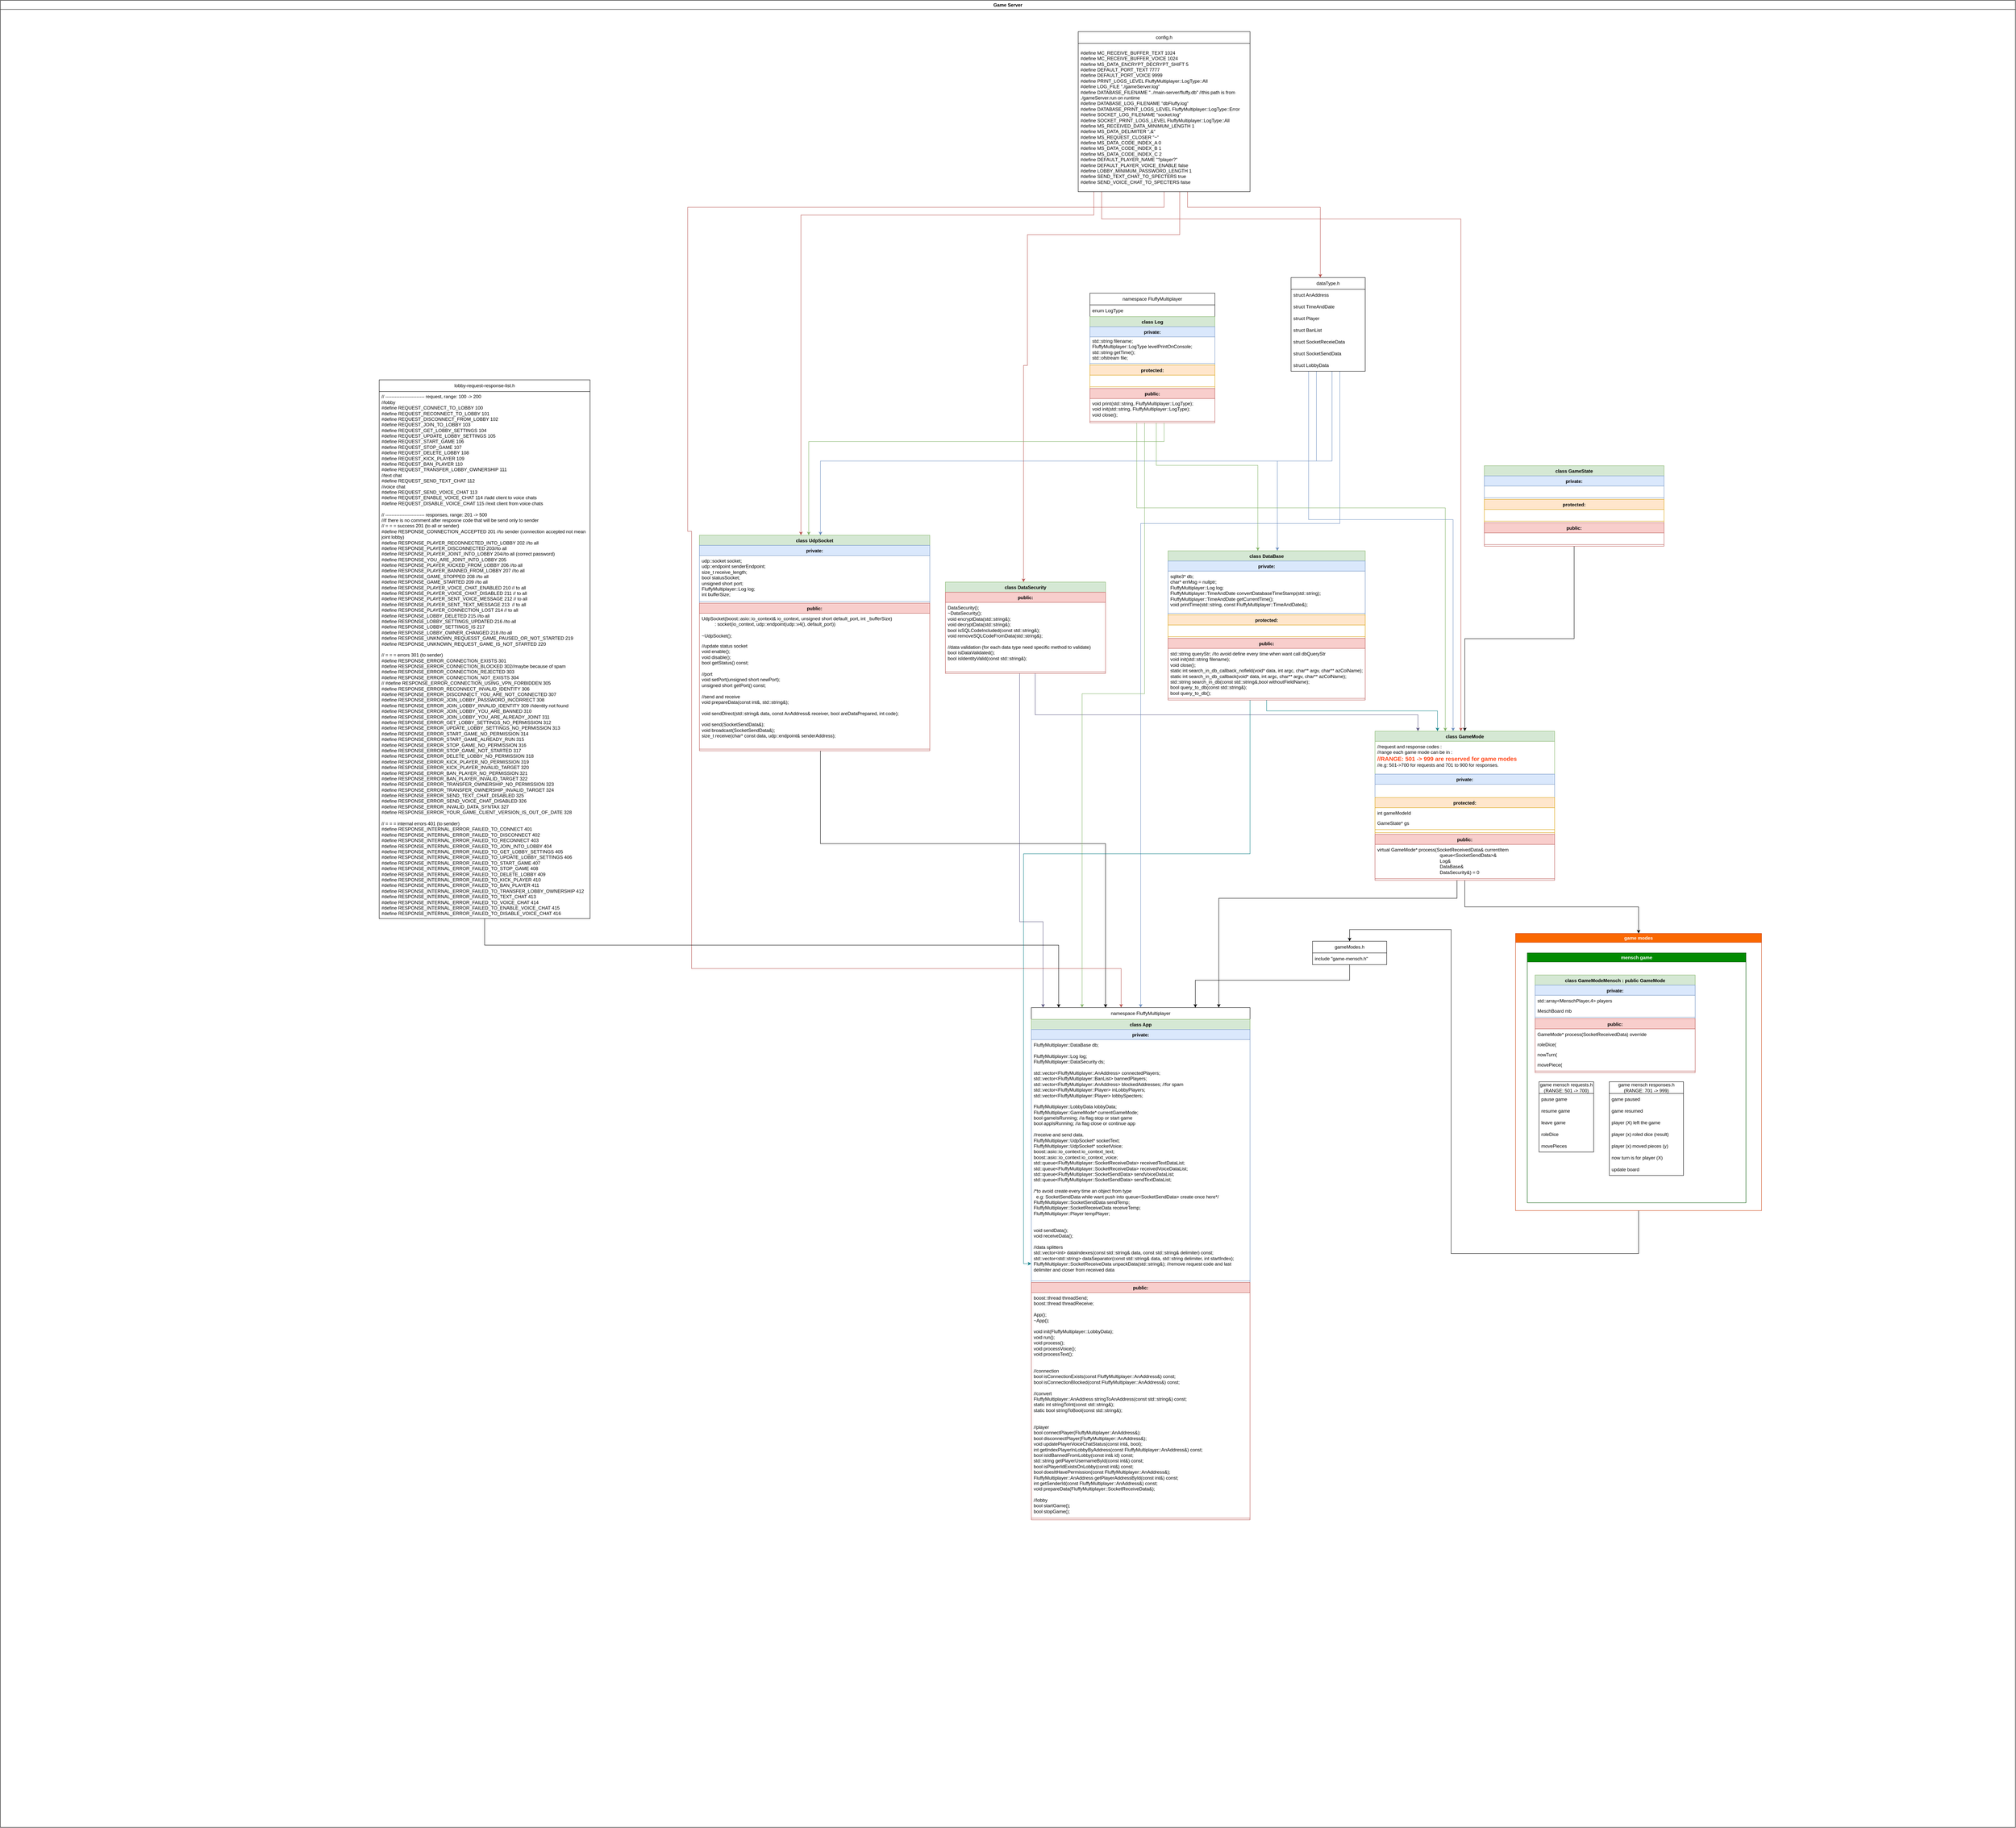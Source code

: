 <mxfile version="22.1.17" type="device">
  <diagram name="Page-1" id="2541Z2hYjngm3fP0lO5O">
    <mxGraphModel dx="10350" dy="6633" grid="1" gridSize="10" guides="1" tooltips="1" connect="1" arrows="1" fold="1" page="1" pageScale="1" pageWidth="850" pageHeight="1100" math="0" shadow="0">
      <root>
        <mxCell id="0" />
        <mxCell id="1" parent="0" />
        <mxCell id="kgl28HmE7FscYhuuK_-B-10" value="Game Server" style="swimlane;whiteSpace=wrap;html=1;" parent="1" vertex="1">
          <mxGeometry x="-6150" y="-4140" width="5160" height="4680" as="geometry" />
        </mxCell>
        <mxCell id="kgl28HmE7FscYhuuK_-B-19" value="namespace FluffyMultiplayer" style="swimlane;fontStyle=0;childLayout=stackLayout;horizontal=1;startSize=30;horizontalStack=0;resizeParent=1;resizeParentMax=0;resizeLast=0;collapsible=1;marginBottom=0;whiteSpace=wrap;html=1;" parent="kgl28HmE7FscYhuuK_-B-10" vertex="1">
          <mxGeometry x="2640" y="2580" width="560" height="1312" as="geometry" />
        </mxCell>
        <mxCell id="kgl28HmE7FscYhuuK_-B-20" value="class App" style="swimlane;fontStyle=1;align=center;verticalAlign=top;childLayout=stackLayout;horizontal=1;startSize=26;horizontalStack=0;resizeParent=1;resizeParentMax=0;resizeLast=0;collapsible=1;marginBottom=0;whiteSpace=wrap;html=1;fillColor=#d5e8d4;strokeColor=#82b366;" parent="kgl28HmE7FscYhuuK_-B-19" vertex="1">
          <mxGeometry y="30" width="560" height="1282" as="geometry" />
        </mxCell>
        <mxCell id="kgl28HmE7FscYhuuK_-B-21" value="private:" style="swimlane;fontStyle=1;align=center;verticalAlign=top;childLayout=stackLayout;horizontal=1;startSize=26;horizontalStack=0;resizeParent=1;resizeParentMax=0;resizeLast=0;collapsible=1;marginBottom=0;whiteSpace=wrap;html=1;fillColor=#dae8fc;strokeColor=#6c8ebf;" parent="kgl28HmE7FscYhuuK_-B-20" vertex="1">
          <mxGeometry y="26" width="560" height="648" as="geometry" />
        </mxCell>
        <mxCell id="kgl28HmE7FscYhuuK_-B-118" value="&lt;div&gt;&lt;div&gt;FluffyMultiplayer::DataBase db;&lt;/div&gt;&lt;div&gt;&lt;br&gt;&lt;/div&gt;&lt;div&gt;FluffyMultiplayer::Log log;&lt;/div&gt;&lt;div&gt;FluffyMultiplayer::DataSecurity ds;&lt;/div&gt;&lt;div&gt;&lt;br&gt;&lt;/div&gt;&lt;div&gt;std::vector&amp;lt;FluffyMultiplayer::AnAddress&amp;gt; connectedPlayers;&lt;/div&gt;&lt;div&gt;std::vector&amp;lt;FluffyMultiplayer::BanList&amp;gt; bannedPlayers;&lt;/div&gt;&lt;div&gt;std::vector&amp;lt;FluffyMultiplayer::AnAddress&amp;gt; blockedAddresses; //for spam&lt;/div&gt;&lt;div&gt;std::vector&amp;lt;FluffyMultiplayer::Player&amp;gt; inLobbyPlayers;&lt;/div&gt;&lt;div&gt;std::vector&amp;lt;FluffyMultiplayer::Player&amp;gt; lobbySpecters;&lt;/div&gt;&lt;div&gt;&lt;br&gt;&lt;/div&gt;&lt;div&gt;FluffyMultiplayer::LobbyData lobbyData;&lt;/div&gt;&lt;div&gt;FluffyMultiplayer::GameMode* currentGameMode;&lt;/div&gt;&lt;div&gt;bool gameIsRunning; //a flag stop or start game&lt;/div&gt;&lt;div&gt;bool appIsRunning; //a flag close or continue app&lt;/div&gt;&lt;div&gt;&lt;br&gt;&lt;/div&gt;&lt;div&gt;//receive and send data.&lt;/div&gt;&lt;div&gt;FluffyMultiplayer::UdpSocket* socketText;&lt;/div&gt;&lt;div&gt;FluffyMultiplayer::UdpSocket* socketVoice;&lt;/div&gt;&lt;div&gt;boost::asio::io_context io_context_text;&lt;/div&gt;&lt;div&gt;boost::asio::io_context io_context_voice;&lt;/div&gt;&lt;div&gt;std::queue&amp;lt;FluffyMultiplayer::SocketReceiveData&amp;gt; receivedTextDataList;&lt;/div&gt;&lt;div&gt;std::queue&amp;lt;FluffyMultiplayer::SocketReceiveData&amp;gt; receivedVoiceDataList;&lt;/div&gt;&lt;div&gt;std::queue&amp;lt;FluffyMultiplayer::SocketSendData&amp;gt; sendVoiceDataList;&lt;/div&gt;&lt;div&gt;std::queue&amp;lt;FluffyMultiplayer::SocketSendData&amp;gt; sendTextDataList;&lt;/div&gt;&lt;div&gt;&lt;br&gt;&lt;/div&gt;&lt;div&gt;/*to avoid create every time an object from type&lt;/div&gt;&lt;div&gt;&amp;nbsp; e.g: SocketSendData while want push into queue&amp;lt;SocketSendData&amp;gt; create once here*/&lt;/div&gt;&lt;div&gt;FluffyMultiplayer::SocketSendData sendTemp;&lt;/div&gt;&lt;div&gt;FluffyMultiplayer::SocketReceiveData receiveTemp;&lt;/div&gt;&lt;div&gt;FluffyMultiplayer::Player tempPlayer;&lt;/div&gt;&lt;div&gt;&lt;br&gt;&lt;/div&gt;&lt;div&gt;&lt;br&gt;&lt;/div&gt;&lt;div&gt;void sendData();&lt;/div&gt;&lt;div&gt;void receiveData();&lt;/div&gt;&lt;div&gt;&lt;br&gt;&lt;/div&gt;&lt;div&gt;//data splitters&lt;/div&gt;&lt;div&gt;std::vector&amp;lt;int&amp;gt; dataIndexes(const std::string&amp;amp; data, const std::string&amp;amp; delimiter) const;&lt;/div&gt;&lt;div&gt;std::vector&amp;lt;std::string&amp;gt; dataSeparator(const std::string&amp;amp; data, std::string delimiter, int startIndex);&lt;/div&gt;&lt;div&gt;FluffyMultiplayer::SocketReceiveData unpackData(std::string&amp;amp;); //remove request code and last delimiter and closer from received data&lt;/div&gt;&lt;/div&gt;&lt;div&gt;&lt;br&gt;&lt;/div&gt;" style="text;strokeColor=none;fillColor=none;align=left;verticalAlign=top;spacingLeft=4;spacingRight=4;overflow=hidden;rotatable=0;points=[[0,0.5],[1,0.5]];portConstraint=eastwest;whiteSpace=wrap;html=1;" parent="kgl28HmE7FscYhuuK_-B-21" vertex="1">
          <mxGeometry y="26" width="560" height="614" as="geometry" />
        </mxCell>
        <mxCell id="kgl28HmE7FscYhuuK_-B-36" value="" style="line;strokeWidth=1;fillColor=none;align=left;verticalAlign=middle;spacingTop=-1;spacingLeft=3;spacingRight=3;rotatable=0;labelPosition=right;points=[];portConstraint=eastwest;strokeColor=inherit;" parent="kgl28HmE7FscYhuuK_-B-21" vertex="1">
          <mxGeometry y="640" width="560" height="8" as="geometry" />
        </mxCell>
        <mxCell id="kgl28HmE7FscYhuuK_-B-37" value="public:" style="swimlane;fontStyle=1;align=center;verticalAlign=top;childLayout=stackLayout;horizontal=1;startSize=26;horizontalStack=0;resizeParent=1;resizeParentMax=0;resizeLast=0;collapsible=1;marginBottom=0;whiteSpace=wrap;html=1;fillColor=#f8cecc;strokeColor=#b85450;" parent="kgl28HmE7FscYhuuK_-B-20" vertex="1">
          <mxGeometry y="674" width="560" height="608" as="geometry" />
        </mxCell>
        <mxCell id="kgl28HmE7FscYhuuK_-B-126" value="&lt;div&gt;boost::thread threadSend;&lt;/div&gt;&lt;div&gt;boost::thread threadReceive;&lt;/div&gt;&lt;div&gt;&lt;br&gt;&lt;/div&gt;&lt;div&gt;App();&lt;/div&gt;&lt;div&gt;~App();&lt;/div&gt;&lt;div&gt;&lt;br&gt;&lt;/div&gt;&lt;div&gt;void init(FluffyMultiplayer::LobbyData);&lt;/div&gt;&lt;div&gt;void run();&lt;/div&gt;&lt;div&gt;void process();&lt;/div&gt;&lt;div&gt;void processVoice();&lt;/div&gt;&lt;div&gt;void processText();&lt;/div&gt;&lt;div&gt;&lt;br&gt;&lt;/div&gt;&lt;div&gt;&lt;br&gt;&lt;/div&gt;&lt;div&gt;//connection&lt;/div&gt;&lt;div&gt;bool isConnectionExists(const FluffyMultiplayer::AnAddress&amp;amp;) const;&lt;/div&gt;&lt;div&gt;bool isConnectionBlocked(const FluffyMultiplayer::AnAddress&amp;amp;) const;&lt;/div&gt;&lt;div&gt;&lt;br&gt;&lt;/div&gt;&lt;div&gt;//convert&lt;/div&gt;&lt;div&gt;FluffyMultiplayer::AnAddress stringToAnAddress(const std::string&amp;amp;) const;&lt;/div&gt;&lt;div&gt;static int stringToInt(const std::string&amp;amp;);&lt;/div&gt;&lt;div&gt;static bool stringToBool(const std::string&amp;amp;);&lt;/div&gt;&lt;div&gt;&lt;br&gt;&lt;/div&gt;&lt;div&gt;&lt;br&gt;&lt;/div&gt;&lt;div&gt;//player&lt;/div&gt;&lt;div&gt;bool connectPlayer(FluffyMultiplayer::AnAddress&amp;amp;);&lt;/div&gt;&lt;div&gt;bool disconnectPlayer(FluffyMultiplayer::AnAddress&amp;amp;);&lt;/div&gt;&lt;div&gt;void updatePlayerVoiceChatStatus(const int&amp;amp;, bool);&lt;/div&gt;&lt;div&gt;int getIndexPlayerInLobbyByAddress(const FluffyMultiplayer::AnAddress&amp;amp;) const;&lt;/div&gt;&lt;div&gt;bool isIdBannedFromLobby(const int&amp;amp; id) const;&lt;/div&gt;&lt;div&gt;std::string getPlayerUsernameById(const int&amp;amp;) const;&lt;/div&gt;&lt;div&gt;bool isPlayerIdExistsOnLobby(const int&amp;amp;) const;&lt;/div&gt;&lt;div&gt;bool doesItHavePermission(const FluffyMultiplayer::AnAddress&amp;amp;);&lt;/div&gt;&lt;div&gt;FluffyMultiplayer::AnAddress getPlayerAddressById(const int&amp;amp;) const;&lt;/div&gt;&lt;div&gt;int getSenderId(const FluffyMultiplayer::AnAddress&amp;amp;) const;&lt;/div&gt;&lt;div&gt;void prepareData(FluffyMultiplayer::SocketReceiveData&amp;amp;);&lt;/div&gt;&lt;div&gt;&lt;br&gt;&lt;/div&gt;&lt;div&gt;//lobby&lt;/div&gt;&lt;div&gt;bool startGame();&lt;/div&gt;&lt;div&gt;bool stopGame();&lt;/div&gt;" style="text;strokeColor=none;fillColor=none;align=left;verticalAlign=top;spacingLeft=4;spacingRight=4;overflow=hidden;rotatable=0;points=[[0,0.5],[1,0.5]];portConstraint=eastwest;whiteSpace=wrap;html=1;" parent="kgl28HmE7FscYhuuK_-B-37" vertex="1">
          <mxGeometry y="26" width="560" height="574" as="geometry" />
        </mxCell>
        <mxCell id="kgl28HmE7FscYhuuK_-B-66" value="" style="line;strokeWidth=1;fillColor=none;align=left;verticalAlign=middle;spacingTop=-1;spacingLeft=3;spacingRight=3;rotatable=0;labelPosition=right;points=[];portConstraint=eastwest;strokeColor=inherit;" parent="kgl28HmE7FscYhuuK_-B-37" vertex="1">
          <mxGeometry y="600" width="560" height="8" as="geometry" />
        </mxCell>
        <mxCell id="ng-npe7pihgxYOuwLQeQ-74" style="edgeStyle=orthogonalEdgeStyle;rounded=0;orthogonalLoop=1;jettySize=auto;html=1;" edge="1" parent="kgl28HmE7FscYhuuK_-B-10" source="kgl28HmE7FscYhuuK_-B-68" target="kgl28HmE7FscYhuuK_-B-19">
          <mxGeometry relative="1" as="geometry">
            <Array as="points">
              <mxPoint x="2100" y="2160" />
              <mxPoint x="2830" y="2160" />
            </Array>
          </mxGeometry>
        </mxCell>
        <mxCell id="kgl28HmE7FscYhuuK_-B-68" value="class UdpSocket" style="swimlane;fontStyle=1;align=center;verticalAlign=top;childLayout=stackLayout;horizontal=1;startSize=26;horizontalStack=0;resizeParent=1;resizeParentMax=0;resizeLast=0;collapsible=1;marginBottom=0;whiteSpace=wrap;html=1;fillColor=#d5e8d4;strokeColor=#82b366;" parent="kgl28HmE7FscYhuuK_-B-10" vertex="1">
          <mxGeometry x="1790" y="1370" width="590" height="552" as="geometry" />
        </mxCell>
        <mxCell id="kgl28HmE7FscYhuuK_-B-69" value="private:" style="swimlane;fontStyle=1;align=center;verticalAlign=top;childLayout=stackLayout;horizontal=1;startSize=26;horizontalStack=0;resizeParent=1;resizeParentMax=0;resizeLast=0;collapsible=1;marginBottom=0;whiteSpace=wrap;html=1;fillColor=#dae8fc;strokeColor=#6c8ebf;" parent="kgl28HmE7FscYhuuK_-B-68" vertex="1">
          <mxGeometry y="26" width="590" height="148" as="geometry" />
        </mxCell>
        <mxCell id="kgl28HmE7FscYhuuK_-B-71" value="&lt;div&gt;udp::socket socket;&lt;/div&gt;&lt;div&gt;udp::endpoint senderEndpoint;&lt;/div&gt;&lt;div&gt;size_t receive_length;&lt;/div&gt;&lt;div&gt;bool statusSocket;&lt;/div&gt;&lt;div&gt;unsigned short port;&lt;/div&gt;&lt;div&gt;FluffyMultiplayer::Log log;&lt;/div&gt;&lt;div&gt;int bufferSize;&lt;/div&gt;" style="text;strokeColor=none;fillColor=none;align=left;verticalAlign=top;spacingLeft=4;spacingRight=4;overflow=hidden;rotatable=0;points=[[0,0.5],[1,0.5]];portConstraint=eastwest;whiteSpace=wrap;html=1;" parent="kgl28HmE7FscYhuuK_-B-69" vertex="1">
          <mxGeometry y="26" width="590" height="114" as="geometry" />
        </mxCell>
        <mxCell id="kgl28HmE7FscYhuuK_-B-74" value="" style="line;strokeWidth=1;fillColor=none;align=left;verticalAlign=middle;spacingTop=-1;spacingLeft=3;spacingRight=3;rotatable=0;labelPosition=right;points=[];portConstraint=eastwest;strokeColor=inherit;" parent="kgl28HmE7FscYhuuK_-B-69" vertex="1">
          <mxGeometry y="140" width="590" height="8" as="geometry" />
        </mxCell>
        <mxCell id="kgl28HmE7FscYhuuK_-B-75" value="public:" style="swimlane;fontStyle=1;align=center;verticalAlign=top;childLayout=stackLayout;horizontal=1;startSize=26;horizontalStack=0;resizeParent=1;resizeParentMax=0;resizeLast=0;collapsible=1;marginBottom=0;whiteSpace=wrap;html=1;fillColor=#f8cecc;strokeColor=#b85450;" parent="kgl28HmE7FscYhuuK_-B-68" vertex="1">
          <mxGeometry y="174" width="590" height="378" as="geometry" />
        </mxCell>
        <mxCell id="kgl28HmE7FscYhuuK_-B-76" value="&lt;div&gt;UdpSocket(boost::asio::io_context&amp;amp; io_context, unsigned short default_port, int _bufferSize)&lt;/div&gt;&lt;div&gt;&amp;nbsp; &amp;nbsp; &amp;nbsp; &amp;nbsp; &amp;nbsp; : socket(io_context, udp::endpoint(udp::v4(), default_port))&lt;/div&gt;" style="text;strokeColor=none;fillColor=none;align=left;verticalAlign=top;spacingLeft=4;spacingRight=4;overflow=hidden;rotatable=0;points=[[0,0.5],[1,0.5]];portConstraint=eastwest;whiteSpace=wrap;html=1;" parent="kgl28HmE7FscYhuuK_-B-75" vertex="1">
          <mxGeometry y="26" width="590" height="44" as="geometry" />
        </mxCell>
        <mxCell id="kgl28HmE7FscYhuuK_-B-77" value="~UdpSocket();" style="text;strokeColor=none;fillColor=none;align=left;verticalAlign=top;spacingLeft=4;spacingRight=4;overflow=hidden;rotatable=0;points=[[0,0.5],[1,0.5]];portConstraint=eastwest;whiteSpace=wrap;html=1;" parent="kgl28HmE7FscYhuuK_-B-75" vertex="1">
          <mxGeometry y="70" width="590" height="26" as="geometry" />
        </mxCell>
        <mxCell id="kgl28HmE7FscYhuuK_-B-80" value="&lt;div&gt;//update status socket&lt;/div&gt;&lt;div&gt;void enable();&lt;/div&gt;&lt;div&gt;void disable();&lt;/div&gt;&lt;div&gt;bool getStatus() const;&lt;/div&gt;&lt;div&gt;&lt;br&gt;&lt;/div&gt;&lt;div&gt;//port&lt;/div&gt;&lt;div&gt;void setPort(unsigned short newPort);&lt;/div&gt;&lt;div&gt;unsigned short getPort() const;&lt;/div&gt;&lt;div&gt;&lt;br&gt;&lt;/div&gt;&lt;div&gt;&lt;span style=&quot;background-color: initial;&quot;&gt;//send and receive&lt;/span&gt;&lt;/div&gt;&lt;div&gt;void prepareData(const int&amp;amp;, std::string&amp;amp;);&lt;/div&gt;&lt;div&gt;&lt;br&gt;&lt;/div&gt;&lt;div&gt;void sendDirect(std::string&amp;amp; data,&amp;nbsp;&lt;span style=&quot;background-color: initial;&quot;&gt;const AnAddress&amp;amp; receiver,&amp;nbsp;&lt;/span&gt;&lt;span style=&quot;background-color: initial;&quot;&gt;bool areDataPrepared,&amp;nbsp;&lt;/span&gt;&lt;span style=&quot;background-color: initial;&quot;&gt;int code);&lt;/span&gt;&lt;/div&gt;&lt;div&gt;&lt;br&gt;&lt;/div&gt;&lt;div&gt;void send(SocketSendData&amp;amp;);&lt;/div&gt;&lt;div&gt;void broadcast(SocketSendData&amp;amp;);&lt;/div&gt;&lt;div&gt;size_t receive(char* const data, udp::endpoint&amp;amp; senderAddress);&lt;/div&gt;" style="text;strokeColor=none;fillColor=none;align=left;verticalAlign=top;spacingLeft=4;spacingRight=4;overflow=hidden;rotatable=0;points=[[0,0.5],[1,0.5]];portConstraint=eastwest;whiteSpace=wrap;html=1;" parent="kgl28HmE7FscYhuuK_-B-75" vertex="1">
          <mxGeometry y="96" width="590" height="274" as="geometry" />
        </mxCell>
        <mxCell id="kgl28HmE7FscYhuuK_-B-81" value="" style="line;strokeWidth=1;fillColor=none;align=left;verticalAlign=middle;spacingTop=-1;spacingLeft=3;spacingRight=3;rotatable=0;labelPosition=right;points=[];portConstraint=eastwest;strokeColor=inherit;" parent="kgl28HmE7FscYhuuK_-B-75" vertex="1">
          <mxGeometry y="370" width="590" height="8" as="geometry" />
        </mxCell>
        <mxCell id="ng-npe7pihgxYOuwLQeQ-57" style="edgeStyle=orthogonalEdgeStyle;rounded=0;orthogonalLoop=1;jettySize=auto;html=1;fillColor=#d0cee2;strokeColor=#56517e;" edge="1" parent="kgl28HmE7FscYhuuK_-B-10" source="kgl28HmE7FscYhuuK_-B-83" target="kgl28HmE7FscYhuuK_-B-19">
          <mxGeometry relative="1" as="geometry">
            <Array as="points">
              <mxPoint x="2610" y="2360" />
              <mxPoint x="2670" y="2360" />
            </Array>
          </mxGeometry>
        </mxCell>
        <mxCell id="ng-npe7pihgxYOuwLQeQ-75" style="edgeStyle=orthogonalEdgeStyle;rounded=0;orthogonalLoop=1;jettySize=auto;html=1;fillColor=#d0cee2;strokeColor=#56517e;" edge="1" parent="kgl28HmE7FscYhuuK_-B-10" source="kgl28HmE7FscYhuuK_-B-83" target="kgl28HmE7FscYhuuK_-B-135">
          <mxGeometry relative="1" as="geometry">
            <Array as="points">
              <mxPoint x="2650" y="1830" />
              <mxPoint x="3630" y="1830" />
            </Array>
          </mxGeometry>
        </mxCell>
        <mxCell id="kgl28HmE7FscYhuuK_-B-83" value="class DataSecurity" style="swimlane;fontStyle=1;align=center;verticalAlign=top;childLayout=stackLayout;horizontal=1;startSize=26;horizontalStack=0;resizeParent=1;resizeParentMax=0;resizeLast=0;collapsible=1;marginBottom=0;whiteSpace=wrap;html=1;fillColor=#d5e8d4;strokeColor=#82b366;" parent="kgl28HmE7FscYhuuK_-B-10" vertex="1">
          <mxGeometry x="2420" y="1490" width="410" height="234" as="geometry" />
        </mxCell>
        <mxCell id="kgl28HmE7FscYhuuK_-B-84" value="public:" style="swimlane;fontStyle=1;align=center;verticalAlign=top;childLayout=stackLayout;horizontal=1;startSize=26;horizontalStack=0;resizeParent=1;resizeParentMax=0;resizeLast=0;collapsible=1;marginBottom=0;whiteSpace=wrap;html=1;fillColor=#f8cecc;strokeColor=#b85450;" parent="kgl28HmE7FscYhuuK_-B-83" vertex="1">
          <mxGeometry y="26" width="410" height="208" as="geometry" />
        </mxCell>
        <mxCell id="kgl28HmE7FscYhuuK_-B-87" value="&lt;div&gt;DataSecurity();&lt;/div&gt;&lt;div&gt;~DataSecurity();&lt;/div&gt;&lt;div&gt;void encryptData(std::string&amp;amp;);&lt;/div&gt;&lt;div&gt;void decryptData(std::string&amp;amp;);&lt;/div&gt;&lt;div&gt;bool isSQLCodeIncluded(const std::string&amp;amp;);&lt;/div&gt;&lt;div&gt;void removeSQLCodeFromData(std::string&amp;amp;);&lt;/div&gt;&lt;div&gt;&lt;br&gt;&lt;/div&gt;&lt;div&gt;//data validation (for each data type need specific method to validate)&lt;/div&gt;&lt;div&gt;bool isDataValidated();&lt;/div&gt;&lt;div&gt;bool isIdentityValid(const std::string&amp;amp;);&lt;/div&gt;" style="text;strokeColor=none;fillColor=none;align=left;verticalAlign=top;spacingLeft=4;spacingRight=4;overflow=hidden;rotatable=0;points=[[0,0.5],[1,0.5]];portConstraint=eastwest;whiteSpace=wrap;html=1;" parent="kgl28HmE7FscYhuuK_-B-84" vertex="1">
          <mxGeometry y="26" width="410" height="174" as="geometry" />
        </mxCell>
        <mxCell id="kgl28HmE7FscYhuuK_-B-89" value="" style="line;strokeWidth=1;fillColor=none;align=left;verticalAlign=middle;spacingTop=-1;spacingLeft=3;spacingRight=3;rotatable=0;labelPosition=right;points=[];portConstraint=eastwest;strokeColor=inherit;" parent="kgl28HmE7FscYhuuK_-B-84" vertex="1">
          <mxGeometry y="200" width="410" height="8" as="geometry" />
        </mxCell>
        <mxCell id="ng-npe7pihgxYOuwLQeQ-59" style="edgeStyle=orthogonalEdgeStyle;rounded=0;orthogonalLoop=1;jettySize=auto;html=1;fillColor=#dae8fc;gradientColor=#7ea6e0;strokeColor=#6c8ebf;" edge="1" parent="kgl28HmE7FscYhuuK_-B-10" source="kgl28HmE7FscYhuuK_-B-128" target="kgl28HmE7FscYhuuK_-B-19">
          <mxGeometry relative="1" as="geometry">
            <Array as="points">
              <mxPoint x="3430" y="1340" />
              <mxPoint x="2920" y="1340" />
            </Array>
          </mxGeometry>
        </mxCell>
        <mxCell id="ng-npe7pihgxYOuwLQeQ-65" style="edgeStyle=orthogonalEdgeStyle;rounded=0;orthogonalLoop=1;jettySize=auto;html=1;fillColor=#dae8fc;gradientColor=#7ea6e0;strokeColor=#6c8ebf;" edge="1" parent="kgl28HmE7FscYhuuK_-B-10" source="kgl28HmE7FscYhuuK_-B-128" target="ng-npe7pihgxYOuwLQeQ-29">
          <mxGeometry relative="1" as="geometry">
            <Array as="points">
              <mxPoint x="3410" y="1180" />
              <mxPoint x="3270" y="1180" />
            </Array>
          </mxGeometry>
        </mxCell>
        <mxCell id="ng-npe7pihgxYOuwLQeQ-68" style="edgeStyle=orthogonalEdgeStyle;rounded=0;orthogonalLoop=1;jettySize=auto;html=1;fillColor=#dae8fc;gradientColor=#7ea6e0;strokeColor=#6c8ebf;" edge="1" parent="kgl28HmE7FscYhuuK_-B-10" source="kgl28HmE7FscYhuuK_-B-128" target="kgl28HmE7FscYhuuK_-B-135">
          <mxGeometry relative="1" as="geometry">
            <Array as="points">
              <mxPoint x="3350" y="1330" />
              <mxPoint x="3720" y="1330" />
            </Array>
          </mxGeometry>
        </mxCell>
        <mxCell id="ng-npe7pihgxYOuwLQeQ-79" style="edgeStyle=orthogonalEdgeStyle;rounded=0;orthogonalLoop=1;jettySize=auto;html=1;fillColor=#dae8fc;gradientColor=#7ea6e0;strokeColor=#6c8ebf;" edge="1" parent="kgl28HmE7FscYhuuK_-B-10" source="kgl28HmE7FscYhuuK_-B-128" target="kgl28HmE7FscYhuuK_-B-68">
          <mxGeometry relative="1" as="geometry">
            <Array as="points">
              <mxPoint x="3370" y="1180" />
              <mxPoint x="2100" y="1180" />
            </Array>
          </mxGeometry>
        </mxCell>
        <mxCell id="kgl28HmE7FscYhuuK_-B-128" value="dataType.h" style="swimlane;fontStyle=0;childLayout=stackLayout;horizontal=1;startSize=30;horizontalStack=0;resizeParent=1;resizeParentMax=0;resizeLast=0;collapsible=1;marginBottom=0;whiteSpace=wrap;html=1;" parent="kgl28HmE7FscYhuuK_-B-10" vertex="1">
          <mxGeometry x="3305" y="710" width="190" height="240" as="geometry" />
        </mxCell>
        <mxCell id="kgl28HmE7FscYhuuK_-B-130" value="struct AnAddress" style="text;strokeColor=none;fillColor=none;align=left;verticalAlign=middle;spacingLeft=4;spacingRight=4;overflow=hidden;points=[[0,0.5],[1,0.5]];portConstraint=eastwest;rotatable=0;whiteSpace=wrap;html=1;" parent="kgl28HmE7FscYhuuK_-B-128" vertex="1">
          <mxGeometry y="30" width="190" height="30" as="geometry" />
        </mxCell>
        <mxCell id="kgl28HmE7FscYhuuK_-B-131" value="struct TimeAndDate" style="text;strokeColor=none;fillColor=none;align=left;verticalAlign=middle;spacingLeft=4;spacingRight=4;overflow=hidden;points=[[0,0.5],[1,0.5]];portConstraint=eastwest;rotatable=0;whiteSpace=wrap;html=1;" parent="kgl28HmE7FscYhuuK_-B-128" vertex="1">
          <mxGeometry y="60" width="190" height="30" as="geometry" />
        </mxCell>
        <mxCell id="kgl28HmE7FscYhuuK_-B-132" value="struct Player" style="text;strokeColor=none;fillColor=none;align=left;verticalAlign=middle;spacingLeft=4;spacingRight=4;overflow=hidden;points=[[0,0.5],[1,0.5]];portConstraint=eastwest;rotatable=0;whiteSpace=wrap;html=1;" parent="kgl28HmE7FscYhuuK_-B-128" vertex="1">
          <mxGeometry y="90" width="190" height="30" as="geometry" />
        </mxCell>
        <mxCell id="kgl28HmE7FscYhuuK_-B-142" value="struct BanList" style="text;strokeColor=none;fillColor=none;align=left;verticalAlign=middle;spacingLeft=4;spacingRight=4;overflow=hidden;points=[[0,0.5],[1,0.5]];portConstraint=eastwest;rotatable=0;whiteSpace=wrap;html=1;" parent="kgl28HmE7FscYhuuK_-B-128" vertex="1">
          <mxGeometry y="120" width="190" height="30" as="geometry" />
        </mxCell>
        <mxCell id="kgl28HmE7FscYhuuK_-B-133" value="struct SocketReceieData" style="text;strokeColor=none;fillColor=none;align=left;verticalAlign=middle;spacingLeft=4;spacingRight=4;overflow=hidden;points=[[0,0.5],[1,0.5]];portConstraint=eastwest;rotatable=0;whiteSpace=wrap;html=1;" parent="kgl28HmE7FscYhuuK_-B-128" vertex="1">
          <mxGeometry y="150" width="190" height="30" as="geometry" />
        </mxCell>
        <mxCell id="ng-npe7pihgxYOuwLQeQ-11" value="struct SocketSendData" style="text;strokeColor=none;fillColor=none;align=left;verticalAlign=middle;spacingLeft=4;spacingRight=4;overflow=hidden;points=[[0,0.5],[1,0.5]];portConstraint=eastwest;rotatable=0;whiteSpace=wrap;html=1;" vertex="1" parent="kgl28HmE7FscYhuuK_-B-128">
          <mxGeometry y="180" width="190" height="30" as="geometry" />
        </mxCell>
        <mxCell id="kgl28HmE7FscYhuuK_-B-134" value="struct LobbyData" style="text;strokeColor=none;fillColor=none;align=left;verticalAlign=middle;spacingLeft=4;spacingRight=4;overflow=hidden;points=[[0,0.5],[1,0.5]];portConstraint=eastwest;rotatable=0;whiteSpace=wrap;html=1;" parent="kgl28HmE7FscYhuuK_-B-128" vertex="1">
          <mxGeometry y="210" width="190" height="30" as="geometry" />
        </mxCell>
        <mxCell id="ng-npe7pihgxYOuwLQeQ-55" style="edgeStyle=orthogonalEdgeStyle;rounded=0;orthogonalLoop=1;jettySize=auto;html=1;" edge="1" parent="kgl28HmE7FscYhuuK_-B-10" source="kgl28HmE7FscYhuuK_-B-135" target="kgl28HmE7FscYhuuK_-B-19">
          <mxGeometry relative="1" as="geometry">
            <Array as="points">
              <mxPoint x="3730" y="2300" />
              <mxPoint x="3120" y="2300" />
            </Array>
          </mxGeometry>
        </mxCell>
        <mxCell id="ng-npe7pihgxYOuwLQeQ-81" style="edgeStyle=orthogonalEdgeStyle;rounded=0;orthogonalLoop=1;jettySize=auto;html=1;" edge="1" parent="kgl28HmE7FscYhuuK_-B-10" source="kgl28HmE7FscYhuuK_-B-135" target="_373mN4FJHnxx7xHDKlq-56">
          <mxGeometry relative="1" as="geometry" />
        </mxCell>
        <mxCell id="kgl28HmE7FscYhuuK_-B-135" value="class GameMode" style="swimlane;fontStyle=1;align=center;verticalAlign=top;childLayout=stackLayout;horizontal=1;startSize=26;horizontalStack=0;resizeParent=1;resizeParentMax=0;resizeLast=0;collapsible=1;marginBottom=0;whiteSpace=wrap;html=1;fillColor=#d5e8d4;strokeColor=#82b366;" parent="kgl28HmE7FscYhuuK_-B-10" vertex="1">
          <mxGeometry x="3520" y="1872" width="460" height="382" as="geometry" />
        </mxCell>
        <mxCell id="_373mN4FJHnxx7xHDKlq-62" value="&lt;div&gt;//request and response codes :&lt;br&gt;&lt;/div&gt;&lt;div&gt;//range each game mode can be in :&lt;/div&gt;&lt;div style=&quot;font-size: 15px;&quot; align=&quot;left&quot;&gt;&lt;font color=&quot;#FF4517&quot;&gt;&lt;b&gt;//RANGE: 501 -&amp;gt; 999 are reserved for game modes&lt;/b&gt;&lt;/font&gt;&lt;/div&gt;&lt;div&gt;//e.g: 501-&amp;gt;700 for requests and 701 to 900 for responses.&lt;br&gt;&lt;/div&gt;" style="text;strokeColor=none;fillColor=none;align=left;verticalAlign=top;spacingLeft=4;spacingRight=4;overflow=hidden;rotatable=0;points=[[0,0.5],[1,0.5]];portConstraint=eastwest;whiteSpace=wrap;html=1;" parent="kgl28HmE7FscYhuuK_-B-135" vertex="1">
          <mxGeometry y="26" width="460" height="84" as="geometry" />
        </mxCell>
        <mxCell id="kgl28HmE7FscYhuuK_-B-190" value="private:" style="swimlane;fontStyle=1;align=center;verticalAlign=top;childLayout=stackLayout;horizontal=1;startSize=26;horizontalStack=0;resizeParent=1;resizeParentMax=0;resizeLast=0;collapsible=1;marginBottom=0;whiteSpace=wrap;html=1;fillColor=#dae8fc;strokeColor=#6c8ebf;" parent="kgl28HmE7FscYhuuK_-B-135" vertex="1">
          <mxGeometry y="110" width="460" height="60" as="geometry" />
        </mxCell>
        <mxCell id="kgl28HmE7FscYhuuK_-B-185" value="protected:" style="swimlane;fontStyle=1;align=center;verticalAlign=top;childLayout=stackLayout;horizontal=1;startSize=26;horizontalStack=0;resizeParent=1;resizeParentMax=0;resizeLast=0;collapsible=1;marginBottom=0;whiteSpace=wrap;html=1;fillColor=#ffe6cc;strokeColor=#d79b00;" parent="kgl28HmE7FscYhuuK_-B-135" vertex="1">
          <mxGeometry y="170" width="460" height="94" as="geometry" />
        </mxCell>
        <mxCell id="kgl28HmE7FscYhuuK_-B-187" value="int gameModeId" style="text;strokeColor=none;fillColor=none;align=left;verticalAlign=top;spacingLeft=4;spacingRight=4;overflow=hidden;rotatable=0;points=[[0,0.5],[1,0.5]];portConstraint=eastwest;whiteSpace=wrap;html=1;" parent="kgl28HmE7FscYhuuK_-B-185" vertex="1">
          <mxGeometry y="26" width="460" height="26" as="geometry" />
        </mxCell>
        <mxCell id="kgl28HmE7FscYhuuK_-B-191" value="GameState* gs" style="text;strokeColor=none;fillColor=none;align=left;verticalAlign=top;spacingLeft=4;spacingRight=4;overflow=hidden;rotatable=0;points=[[0,0.5],[1,0.5]];portConstraint=eastwest;whiteSpace=wrap;html=1;" parent="kgl28HmE7FscYhuuK_-B-185" vertex="1">
          <mxGeometry y="52" width="460" height="26" as="geometry" />
        </mxCell>
        <mxCell id="kgl28HmE7FscYhuuK_-B-193" value="" style="line;strokeWidth=1;fillColor=none;align=left;verticalAlign=middle;spacingTop=-1;spacingLeft=3;spacingRight=3;rotatable=0;labelPosition=right;points=[];portConstraint=eastwest;strokeColor=inherit;" parent="kgl28HmE7FscYhuuK_-B-185" vertex="1">
          <mxGeometry y="78" width="460" height="8" as="geometry" />
        </mxCell>
        <mxCell id="kgl28HmE7FscYhuuK_-B-188" value="" style="line;strokeWidth=1;fillColor=none;align=left;verticalAlign=middle;spacingTop=-1;spacingLeft=3;spacingRight=3;rotatable=0;labelPosition=right;points=[];portConstraint=eastwest;strokeColor=inherit;" parent="kgl28HmE7FscYhuuK_-B-185" vertex="1">
          <mxGeometry y="86" width="460" height="8" as="geometry" />
        </mxCell>
        <mxCell id="kgl28HmE7FscYhuuK_-B-136" value="public:" style="swimlane;fontStyle=1;align=center;verticalAlign=top;childLayout=stackLayout;horizontal=1;startSize=26;horizontalStack=0;resizeParent=1;resizeParentMax=0;resizeLast=0;collapsible=1;marginBottom=0;whiteSpace=wrap;html=1;fillColor=#f8cecc;strokeColor=#b85450;" parent="kgl28HmE7FscYhuuK_-B-135" vertex="1">
          <mxGeometry y="264" width="460" height="118" as="geometry" />
        </mxCell>
        <mxCell id="kgl28HmE7FscYhuuK_-B-137" value="virtual GameMode* process(SocketReceivedData&amp;amp; currentItem&lt;br&gt;&lt;span style=&quot;white-space: pre;&quot;&gt;&#x9;&lt;/span&gt;&lt;span style=&quot;white-space: pre;&quot;&gt;&#x9;&lt;/span&gt;&lt;span style=&quot;white-space: pre;&quot;&gt;&#x9;&lt;/span&gt;&lt;span style=&quot;white-space: pre;&quot;&gt;&#x9;&lt;/span&gt;&lt;span style=&quot;white-space: pre;&quot;&gt;&#x9;&lt;/span&gt;&lt;span style=&quot;white-space: pre;&quot;&gt;&#x9;&lt;/span&gt;queue&amp;lt;SocketSendData&amp;gt;&amp;amp;&lt;br&gt;&lt;span style=&quot;white-space: pre;&quot;&gt;&#x9;&lt;/span&gt;&lt;span style=&quot;white-space: pre;&quot;&gt;&#x9;&lt;/span&gt;&lt;span style=&quot;white-space: pre;&quot;&gt;&#x9;&lt;/span&gt;&lt;span style=&quot;white-space: pre;&quot;&gt;&#x9;&lt;/span&gt;&lt;span style=&quot;white-space: pre;&quot;&gt;&#x9;&lt;/span&gt;&lt;span style=&quot;white-space: pre;&quot;&gt;&#x9;&lt;/span&gt;Log&amp;amp;&lt;br&gt;&lt;span style=&quot;white-space: pre;&quot;&gt;&#x9;&lt;/span&gt;&lt;span style=&quot;white-space: pre;&quot;&gt;&#x9;&lt;/span&gt;&lt;span style=&quot;white-space: pre;&quot;&gt;&#x9;&lt;/span&gt;&lt;span style=&quot;white-space: pre;&quot;&gt;&#x9;&lt;/span&gt;&lt;span style=&quot;white-space: pre;&quot;&gt;&#x9;&lt;/span&gt;&lt;span style=&quot;white-space: pre;&quot;&gt;&#x9;&lt;/span&gt;DataBase&amp;amp;&lt;br&gt;&lt;span style=&quot;white-space: pre;&quot;&gt;&#x9;&lt;/span&gt;&lt;span style=&quot;white-space: pre;&quot;&gt;&#x9;&lt;/span&gt;&lt;span style=&quot;white-space: pre;&quot;&gt;&#x9;&lt;/span&gt;&lt;span style=&quot;white-space: pre;&quot;&gt;&#x9;&lt;/span&gt;&lt;span style=&quot;white-space: pre;&quot;&gt;&#x9;&lt;/span&gt;&lt;span style=&quot;white-space: pre;&quot;&gt;&#x9;&lt;/span&gt;DataSecurity&amp;amp;) = 0" style="text;strokeColor=none;fillColor=none;align=left;verticalAlign=top;spacingLeft=4;spacingRight=4;overflow=hidden;rotatable=0;points=[[0,0.5],[1,0.5]];portConstraint=eastwest;whiteSpace=wrap;html=1;" parent="kgl28HmE7FscYhuuK_-B-136" vertex="1">
          <mxGeometry y="26" width="460" height="84" as="geometry" />
        </mxCell>
        <mxCell id="kgl28HmE7FscYhuuK_-B-141" value="" style="line;strokeWidth=1;fillColor=none;align=left;verticalAlign=middle;spacingTop=-1;spacingLeft=3;spacingRight=3;rotatable=0;labelPosition=right;points=[];portConstraint=eastwest;strokeColor=inherit;" parent="kgl28HmE7FscYhuuK_-B-136" vertex="1">
          <mxGeometry y="110" width="460" height="8" as="geometry" />
        </mxCell>
        <mxCell id="ng-npe7pihgxYOuwLQeQ-60" style="edgeStyle=orthogonalEdgeStyle;rounded=0;orthogonalLoop=1;jettySize=auto;html=1;fillColor=#f8cecc;strokeColor=#b85450;" edge="1" parent="kgl28HmE7FscYhuuK_-B-10" source="kgl28HmE7FscYhuuK_-B-145" target="kgl28HmE7FscYhuuK_-B-19">
          <mxGeometry relative="1" as="geometry">
            <Array as="points">
              <mxPoint x="2980" y="530" />
              <mxPoint x="1760" y="530" />
              <mxPoint x="1760" y="1360" />
              <mxPoint x="1770" y="1360" />
              <mxPoint x="1770" y="2480" />
              <mxPoint x="2870" y="2480" />
            </Array>
          </mxGeometry>
        </mxCell>
        <mxCell id="ng-npe7pihgxYOuwLQeQ-67" style="edgeStyle=orthogonalEdgeStyle;rounded=0;orthogonalLoop=1;jettySize=auto;html=1;fillColor=#f8cecc;strokeColor=#b85450;" edge="1" parent="kgl28HmE7FscYhuuK_-B-10" source="kgl28HmE7FscYhuuK_-B-145" target="kgl28HmE7FscYhuuK_-B-128">
          <mxGeometry relative="1" as="geometry">
            <Array as="points">
              <mxPoint x="3040" y="530" />
              <mxPoint x="3380" y="530" />
            </Array>
          </mxGeometry>
        </mxCell>
        <mxCell id="ng-npe7pihgxYOuwLQeQ-69" style="edgeStyle=orthogonalEdgeStyle;rounded=0;orthogonalLoop=1;jettySize=auto;html=1;fillColor=#f8cecc;strokeColor=#b85450;" edge="1" parent="kgl28HmE7FscYhuuK_-B-10" source="kgl28HmE7FscYhuuK_-B-145" target="kgl28HmE7FscYhuuK_-B-135">
          <mxGeometry relative="1" as="geometry">
            <Array as="points">
              <mxPoint x="2820" y="560" />
              <mxPoint x="3740" y="560" />
            </Array>
          </mxGeometry>
        </mxCell>
        <mxCell id="ng-npe7pihgxYOuwLQeQ-73" style="edgeStyle=orthogonalEdgeStyle;rounded=0;orthogonalLoop=1;jettySize=auto;html=1;fillColor=#f8cecc;strokeColor=#b85450;" edge="1" parent="kgl28HmE7FscYhuuK_-B-10" source="kgl28HmE7FscYhuuK_-B-145" target="kgl28HmE7FscYhuuK_-B-83">
          <mxGeometry relative="1" as="geometry">
            <Array as="points">
              <mxPoint x="3020" y="600" />
              <mxPoint x="2630" y="600" />
              <mxPoint x="2630" y="935" />
              <mxPoint x="2620" y="935" />
            </Array>
          </mxGeometry>
        </mxCell>
        <mxCell id="ng-npe7pihgxYOuwLQeQ-80" style="edgeStyle=orthogonalEdgeStyle;rounded=0;orthogonalLoop=1;jettySize=auto;html=1;fillColor=#f8cecc;strokeColor=#b85450;" edge="1" parent="kgl28HmE7FscYhuuK_-B-10" source="kgl28HmE7FscYhuuK_-B-145" target="kgl28HmE7FscYhuuK_-B-68">
          <mxGeometry relative="1" as="geometry">
            <Array as="points">
              <mxPoint x="2800" y="550" />
              <mxPoint x="2050" y="550" />
            </Array>
          </mxGeometry>
        </mxCell>
        <mxCell id="kgl28HmE7FscYhuuK_-B-145" value="config.h" style="swimlane;fontStyle=0;childLayout=stackLayout;horizontal=1;startSize=30;horizontalStack=0;resizeParent=1;resizeParentMax=0;resizeLast=0;collapsible=1;marginBottom=0;whiteSpace=wrap;html=1;" parent="kgl28HmE7FscYhuuK_-B-10" vertex="1">
          <mxGeometry x="2760" y="80" width="440" height="410" as="geometry">
            <mxRectangle x="2760" y="80" width="80" height="30" as="alternateBounds" />
          </mxGeometry>
        </mxCell>
        <mxCell id="kgl28HmE7FscYhuuK_-B-147" value="&lt;div&gt;&lt;span style=&quot;background-color: initial;&quot;&gt;#define MC_RECEIVE_BUFFER_TEXT 1024&lt;/span&gt;&lt;br&gt;&lt;/div&gt;&lt;div&gt;#define MC_RECEIVE_BUFFER_VOICE 1024&lt;/div&gt;&lt;div&gt;#define MS_DATA_ENCRYPT_DECRYPT_SHIFT 5&lt;/div&gt;&lt;div&gt;#define DEFAULT_PORT_TEXT 7777&lt;/div&gt;&lt;div&gt;#define DEFAULT_PORT_VOICE 9999&lt;/div&gt;&lt;div&gt;#define PRINT_LOGS_LEVEL FluffyMultiplayer::LogType::All&lt;/div&gt;&lt;div&gt;#define LOG_FILE &quot;./gameServer.log&quot;&lt;/div&gt;&lt;div&gt;#define DATABASE_FILENAME &quot;../main-server/fluffy.db&quot; //this path is from ./gameServer.run on runtime&lt;/div&gt;&lt;div&gt;#define DATABASE_LOG_FILENAME &quot;dbFluffy.log&quot;&lt;/div&gt;&lt;div&gt;#define DATABASE_PRINT_LOGS_LEVEL FluffyMultiplayer::LogType::Error&lt;/div&gt;&lt;div&gt;#define SOCKET_LOG_FILENAME &quot;socket.log&quot;&lt;/div&gt;&lt;div&gt;#define SOCKET_PRINT_LOGS_LEVEL FluffyMultiplayer::LogType::All&lt;/div&gt;&lt;div&gt;#define MS_RECEIVED_DATA_MINIMUM_LENGTH 1&lt;/div&gt;&lt;div&gt;#define MS_DATA_DELIMITER &quot;,&amp;amp;&quot;&lt;/div&gt;&lt;div&gt;#define MS_REQUEST_CLOSER &quot;~&quot;&lt;/div&gt;&lt;div&gt;#define MS_DATA_CODE_INDEX_A 0&lt;/div&gt;&lt;div&gt;#define MS_DATA_CODE_INDEX_B 1&lt;/div&gt;&lt;div&gt;#define MS_DATA_CODE_INDEX_C 2&lt;/div&gt;&lt;div&gt;#define DEFAULT_PLAYER_NAME &quot;?player?&quot;&lt;/div&gt;&lt;div&gt;#define DEFAULT_PLAYER_VOICE_ENABLE false&lt;/div&gt;&lt;div&gt;#define LOBBY_MINIMUM_PASSWORD_LENGTH 1&lt;/div&gt;&lt;div&gt;#define SEND_TEXT_CHAT_TO_SPECTERS true&lt;/div&gt;&lt;div&gt;#define SEND_VOICE_CHAT_TO_SPECTERS false&lt;/div&gt;" style="text;strokeColor=none;fillColor=none;align=left;verticalAlign=middle;spacingLeft=4;spacingRight=4;overflow=hidden;points=[[0,0.5],[1,0.5]];portConstraint=eastwest;rotatable=0;whiteSpace=wrap;html=1;" parent="kgl28HmE7FscYhuuK_-B-145" vertex="1">
          <mxGeometry y="30" width="440" height="380" as="geometry" />
        </mxCell>
        <mxCell id="ng-npe7pihgxYOuwLQeQ-84" style="edgeStyle=orthogonalEdgeStyle;rounded=0;orthogonalLoop=1;jettySize=auto;html=1;" edge="1" parent="kgl28HmE7FscYhuuK_-B-10" source="_373mN4FJHnxx7xHDKlq-2" target="kgl28HmE7FscYhuuK_-B-19">
          <mxGeometry relative="1" as="geometry">
            <Array as="points">
              <mxPoint x="1240" y="2420" />
              <mxPoint x="2710" y="2420" />
            </Array>
          </mxGeometry>
        </mxCell>
        <mxCell id="_373mN4FJHnxx7xHDKlq-2" value="lobby-request-response-list.h" style="swimlane;fontStyle=0;childLayout=stackLayout;horizontal=1;startSize=30;horizontalStack=0;resizeParent=1;resizeParentMax=0;resizeLast=0;collapsible=1;marginBottom=0;whiteSpace=wrap;html=1;" parent="kgl28HmE7FscYhuuK_-B-10" vertex="1">
          <mxGeometry x="970" y="972" width="540" height="1380" as="geometry">
            <mxRectangle x="640" y="2030" width="200" height="30" as="alternateBounds" />
          </mxGeometry>
        </mxCell>
        <mxCell id="_373mN4FJHnxx7xHDKlq-4" value="&lt;div&gt;&lt;span style=&quot;background-color: initial;&quot;&gt;// ------------------------- request, range: 100 -&amp;gt; 200&lt;/span&gt;&lt;/div&gt;&lt;div&gt;//lobby&lt;/div&gt;&lt;div&gt;#define REQUEST_CONNECT_TO_LOBBY 100&lt;/div&gt;&lt;div&gt;#define REQUEST_RECONNECT_TO_LOBBY 101&lt;/div&gt;&lt;div&gt;#define REQUEST_DISCONNECT_FROM_LOBBY 102&lt;/div&gt;&lt;div&gt;#define REQUEST_JOIN_TO_LOBBY 103&lt;/div&gt;&lt;div&gt;#define REQUEST_GET_LOBBY_SETTINGS 104&lt;/div&gt;&lt;div&gt;#define REQUEST_UPDATE_LOBBY_SETTINGS 105&lt;/div&gt;&lt;div&gt;#define REQUEST_START_GAME 106&lt;/div&gt;&lt;div&gt;#define REQUEST_STOP_GAME 107&lt;/div&gt;&lt;div&gt;#define REQUEST_DELETE_LOBBY 108&lt;/div&gt;&lt;div&gt;#define REQUEST_KICK_PLAYER 109&lt;/div&gt;&lt;div&gt;#define REQUEST_BAN_PLAYER 110&lt;/div&gt;&lt;div&gt;#define REQUEST_TRANSFER_LOBBY_OWNERSHIP 111&lt;/div&gt;&lt;div&gt;//text chat&lt;/div&gt;&lt;div&gt;#define REQUEST_SEND_TEXT_CHAT 112&lt;/div&gt;&lt;div&gt;//voice chat&lt;/div&gt;&lt;div&gt;#define REQUEST_SEND_VOICE_CHAT 113&lt;/div&gt;&lt;div&gt;#define REQUEST_ENABLE_VOICE_CHAT 114 //add client to voice chats&lt;/div&gt;&lt;div&gt;#define REQUEST_DISABLE_VOICE_CHAT 115 //exit client from voice chats&lt;/div&gt;&lt;div&gt;&lt;br&gt;&lt;/div&gt;&lt;div&gt;&lt;span style=&quot;background-color: initial;&quot;&gt;// ------------------------- responses, range: 201 -&amp;gt; 500&lt;/span&gt;&lt;br&gt;&lt;/div&gt;&lt;div&gt;//if there is no comment after resposne code that will be send only to sender&lt;/div&gt;&lt;div&gt;// = = = success 201 (to all or sender)&lt;/div&gt;&lt;div&gt;#define RESPONSE_CONNECTION_ACCEPTED 201 //to sender (connection accepted not mean joint lobby)&lt;/div&gt;&lt;div&gt;#define RESPONSE_PLAYER_RECONNECTED_INTO_LOBBY 202 //to all&lt;/div&gt;&lt;div&gt;#define RESPONSE_PLAYER_DISCONNECTED 203//to all&lt;/div&gt;&lt;div&gt;#define RESPONSE_PLAYER_JOINT_INTO_LOBBY 204//to all (correct password)&lt;/div&gt;&lt;div&gt;#define RESPONSE_YOU_ARE_JOINT_INTO_LOBBY 205&lt;/div&gt;&lt;div&gt;#define RESPONSE_PLAYER_KICKED_FROM_LOBBY 206 //to all&lt;/div&gt;&lt;div&gt;#define RESPONSE_PLAYER_BANNED_FROM_LOBBY 207 //to all&lt;/div&gt;&lt;div&gt;#define RESPONSE_GAME_STOPPED 208 //to all&lt;/div&gt;&lt;div&gt;#define RESPONSE_GAME_STARTED 209 //to all&lt;/div&gt;&lt;div&gt;#define RESPONSE_PLAYER_VOICE_CHAT_ENABLED 210 // to all&lt;/div&gt;&lt;div&gt;#define RESPONSE_PLAYER_VOICE_CHAT_DISABLED 211 // to all&lt;/div&gt;&lt;div&gt;#define RESPONSE_PLAYER_SENT_VOICE_MESSAGE 212 // to all&lt;/div&gt;&lt;div&gt;#define RESPONSE_PLAYER_SENT_TEXT_MESSAGE 213&amp;nbsp; // to all&lt;/div&gt;&lt;div&gt;#define RESPONSE_PLAYER_CONNECTION_LOST 214 // to all&lt;/div&gt;&lt;div&gt;#define RESPONSE_LOBBY_DELETED 215 //to all&lt;/div&gt;&lt;div&gt;#define RESPONSE_LOBBY_SETTINGS_UPDATED 216 //to all&lt;/div&gt;&lt;div&gt;#define RESPONSE_LOBBY_SETTINGS_IS 217&lt;/div&gt;&lt;div&gt;#define RESPONSE_LOBBY_OWNER_CHANGED 218 //to all&lt;/div&gt;&lt;div&gt;#define RESPONSE_UNKNOWN_REQUESST_GAME_PAUSED_OR_NOT_STARTED 219&lt;/div&gt;&lt;div&gt;#define RESPONSE_UNKNOWN_REQUEST_GAME_IS_NOT_STARTED 220&lt;/div&gt;&lt;div&gt;&lt;br&gt;&lt;/div&gt;&lt;div&gt;// = = = errors 301 (to sender)&lt;/div&gt;&lt;div&gt;#define RESPONSE_ERROR_CONNECTION_EXISTS 301&lt;/div&gt;&lt;div&gt;#define RESPONSE_ERROR_CONNECTION_BLOCKED 302//maybe because of spam&lt;/div&gt;&lt;div&gt;#define RESPONSE_ERROR_CONNECTION_REJECTED 303&lt;/div&gt;&lt;div&gt;#define RESPONSE_ERROR_CONNECTION_NOT_EXISTS 304&lt;/div&gt;&lt;div&gt;// #define RESPONSE_ERROR_CONNECTION_USING_VPN_FORBIDDEN 305&lt;/div&gt;&lt;div&gt;#define RESPONSE_ERROR_RECONNECT_INVALID_IDENTITY 306&lt;/div&gt;&lt;div&gt;#define RESPONSE_ERROR_DISCONNECT_YOU_ARE_NOT_CONNECTED 307&lt;/div&gt;&lt;div&gt;#define RESPONSE_ERROR_JOIN_LOBBY_PASSWORD_INCORRECT 308&lt;/div&gt;&lt;div&gt;#define RESPONSE_ERROR_JOIN_LOBBY_INVALID_IDENTITY 309 //identity not found&lt;/div&gt;&lt;div&gt;#define RESPONSE_ERROR_JOIN_LOBBY_YOU_ARE_BANNED 310&lt;/div&gt;&lt;div&gt;#define RESPONSE_ERROR_JOIN_LOBBY_YOU_ARE_ALREADY_JOINT 311&lt;/div&gt;&lt;div&gt;#define RESPONSE_ERROR_GET_LOBBY_SETTINGS_NO_PERMISSION 312&lt;/div&gt;&lt;div&gt;#define RESPONSE_ERROR_UPDATE_LOBBY_SETTINGS_NO_PERMISSION 313&lt;/div&gt;&lt;div&gt;#define RESPONSE_ERROR_START_GAME_NO_PERMISSION 314&lt;/div&gt;&lt;div&gt;#define RESPONSE_ERROR_START_GAME_ALREADY_RUN 315&lt;/div&gt;&lt;div&gt;#define RESPONSE_ERROR_STOP_GAME_NO_PERMISSION 316&lt;/div&gt;&lt;div&gt;#define RESPONSE_ERROR_STOP_GAME_NOT_STARTED 317&lt;/div&gt;&lt;div&gt;#define RESPONSE_ERROR_DELETE_LOBBY_NO_PERMISSION 318&lt;/div&gt;&lt;div&gt;#define RESPONSE_ERROR_KICK_PLAYER_NO_PERMISSION 319&lt;/div&gt;&lt;div&gt;#define RESPONSE_ERROR_KICK_PLAYER_INVALID_TARGET 320&lt;/div&gt;&lt;div&gt;#define RESPONSE_ERROR_BAN_PLAYER_NO_PERMISSION 321&lt;/div&gt;&lt;div&gt;#define RESPONSE_ERROR_BAN_PLAYER_INVALID_TARGET 322&lt;/div&gt;&lt;div&gt;#define RESPONSE_ERROR_TRANSFER_OWNERSHIP_NO_PERMISSION 323&lt;/div&gt;&lt;div&gt;#define RESPONSE_ERROR_TRANSFER_OWNERSHIP_INVALID_TARGET 324&lt;/div&gt;&lt;div&gt;#define RESPONSE_ERROR_SEND_TEXT_CHAT_DISABLED 325&lt;/div&gt;&lt;div&gt;#define RESPONSE_ERROR_SEND_VOICE_CHAT_DISABLED 326&lt;/div&gt;&lt;div&gt;#define RESPONSE_ERROR_INVALID_DATA_SYNTAX 327&lt;/div&gt;&lt;div&gt;#define RESPONSE_ERROR_YOUR_GAME_CLIENT_VERSION_IS_OUT_OF_DATE 328&lt;/div&gt;&lt;div&gt;&lt;br&gt;&lt;/div&gt;&lt;div&gt;// = = = internal errors 401 (to sender)&lt;/div&gt;&lt;div&gt;#define RESPONSE_INTERNAL_ERROR_FAILED_TO_CONNECT 401&lt;/div&gt;&lt;div&gt;#define RESPONSE_INTERNAL_ERROR_FAILED_TO_DISCONNECT 402&lt;/div&gt;&lt;div&gt;#define RESPONSE_INTERNAL_ERROR_FAILED_TO_RECONNECT 403&lt;/div&gt;&lt;div&gt;#define RESPONSE_INTERNAL_ERROR_FAILED_TO_JOIN_INTO_LOBBY 404&lt;/div&gt;&lt;div&gt;#define RESPONSE_INTERNAL_ERROR_FAILED_TO_GET_LOBBY_SETTINGS 405&lt;/div&gt;&lt;div&gt;#define RESPONSE_INTERNAL_ERROR_FAILED_TO_UPDATE_LOBBY_SETTINGS 406&lt;/div&gt;&lt;div&gt;#define RESPONSE_INTERNAL_ERROR_FAILED_TO_START_GAME 407&lt;/div&gt;&lt;div&gt;#define RESPONSE_INTERNAL_ERROR_FAILED_TO_STOP_GAME 408&lt;/div&gt;&lt;div&gt;#define RESPONSE_INTERNAL_ERROR_FAILED_TO_DELETE_LOBBY 409&lt;/div&gt;&lt;div&gt;#define RESPONSE_INTERNAL_ERROR_FAILED_TO_KICK_PLAYER 410&lt;/div&gt;&lt;div&gt;#define RESPONSE_INTERNAL_ERROR_FAILED_TO_BAN_PLAYER 411&lt;/div&gt;&lt;div&gt;#define RESPONSE_INTERNAL_ERROR_FAILED_TO_TRANSFER_LOBBY_OWNERSHIP 412&lt;/div&gt;&lt;div&gt;#define RESPONSE_INTERNAL_ERROR_FAILED_TO_TEXT_CHAT 413&lt;/div&gt;&lt;div&gt;#define RESPONSE_INTERNAL_ERROR_FAILED_TO_VOICE_CHAT 414&lt;/div&gt;&lt;div&gt;#define RESPONSE_INTERNAL_ERROR_FAILED_TO_ENABLE_VOICE_CHAT 415&lt;/div&gt;&lt;div&gt;#define RESPONSE_INTERNAL_ERROR_FAILED_TO_DISABLE_VOICE_CHAT 416&lt;/div&gt;" style="text;strokeColor=none;fillColor=none;align=left;verticalAlign=middle;spacingLeft=4;spacingRight=4;overflow=hidden;points=[[0,0.5],[1,0.5]];portConstraint=eastwest;rotatable=0;whiteSpace=wrap;html=1;" parent="_373mN4FJHnxx7xHDKlq-2" vertex="1">
          <mxGeometry y="30" width="540" height="1350" as="geometry" />
        </mxCell>
        <mxCell id="ng-npe7pihgxYOuwLQeQ-83" style="edgeStyle=orthogonalEdgeStyle;rounded=0;orthogonalLoop=1;jettySize=auto;html=1;" edge="1" parent="kgl28HmE7FscYhuuK_-B-10" source="_373mN4FJHnxx7xHDKlq-56" target="ng-npe7pihgxYOuwLQeQ-1">
          <mxGeometry relative="1" as="geometry">
            <Array as="points">
              <mxPoint x="4195" y="3210" />
              <mxPoint x="3715" y="3210" />
              <mxPoint x="3715" y="2380" />
              <mxPoint x="3455" y="2380" />
            </Array>
          </mxGeometry>
        </mxCell>
        <mxCell id="_373mN4FJHnxx7xHDKlq-56" value="game modes" style="swimlane;whiteSpace=wrap;html=1;fillColor=#fa6800;strokeColor=#C73500;fontColor=#FCFCFC;" parent="kgl28HmE7FscYhuuK_-B-10" vertex="1">
          <mxGeometry x="3880" y="2390" width="630" height="710" as="geometry" />
        </mxCell>
        <mxCell id="_373mN4FJHnxx7xHDKlq-57" value="mensch game" style="swimlane;whiteSpace=wrap;html=1;fillColor=#008a00;fontColor=#ffffff;strokeColor=#005700;" parent="_373mN4FJHnxx7xHDKlq-56" vertex="1">
          <mxGeometry x="30" y="50" width="560" height="640" as="geometry" />
        </mxCell>
        <mxCell id="kgl28HmE7FscYhuuK_-B-194" value="class GameModeMensch : public GameMode" style="swimlane;fontStyle=1;align=center;verticalAlign=top;childLayout=stackLayout;horizontal=1;startSize=26;horizontalStack=0;resizeParent=1;resizeParentMax=0;resizeLast=0;collapsible=1;marginBottom=0;whiteSpace=wrap;html=1;fillColor=#d5e8d4;strokeColor=#82b366;" parent="_373mN4FJHnxx7xHDKlq-57" vertex="1">
          <mxGeometry x="20" y="56.5" width="410" height="250" as="geometry" />
        </mxCell>
        <mxCell id="kgl28HmE7FscYhuuK_-B-195" value="private:" style="swimlane;fontStyle=1;align=center;verticalAlign=top;childLayout=stackLayout;horizontal=1;startSize=26;horizontalStack=0;resizeParent=1;resizeParentMax=0;resizeLast=0;collapsible=1;marginBottom=0;whiteSpace=wrap;html=1;fillColor=#dae8fc;strokeColor=#6c8ebf;" parent="kgl28HmE7FscYhuuK_-B-194" vertex="1">
          <mxGeometry y="26" width="410" height="86" as="geometry" />
        </mxCell>
        <mxCell id="kgl28HmE7FscYhuuK_-B-196" value="std::array&amp;lt;MenschPlayer,4&amp;gt; players" style="text;strokeColor=none;fillColor=none;align=left;verticalAlign=top;spacingLeft=4;spacingRight=4;overflow=hidden;rotatable=0;points=[[0,0.5],[1,0.5]];portConstraint=eastwest;whiteSpace=wrap;html=1;" parent="kgl28HmE7FscYhuuK_-B-195" vertex="1">
          <mxGeometry y="26" width="410" height="26" as="geometry" />
        </mxCell>
        <mxCell id="_373mN4FJHnxx7xHDKlq-83" value="MeschBoard mb" style="text;strokeColor=none;fillColor=none;align=left;verticalAlign=top;spacingLeft=4;spacingRight=4;overflow=hidden;rotatable=0;points=[[0,0.5],[1,0.5]];portConstraint=eastwest;whiteSpace=wrap;html=1;" parent="kgl28HmE7FscYhuuK_-B-195" vertex="1">
          <mxGeometry y="52" width="410" height="26" as="geometry" />
        </mxCell>
        <mxCell id="kgl28HmE7FscYhuuK_-B-197" value="" style="line;strokeWidth=1;fillColor=none;align=left;verticalAlign=middle;spacingTop=-1;spacingLeft=3;spacingRight=3;rotatable=0;labelPosition=right;points=[];portConstraint=eastwest;strokeColor=inherit;" parent="kgl28HmE7FscYhuuK_-B-195" vertex="1">
          <mxGeometry y="78" width="410" height="8" as="geometry" />
        </mxCell>
        <mxCell id="kgl28HmE7FscYhuuK_-B-202" value="public:" style="swimlane;fontStyle=1;align=center;verticalAlign=top;childLayout=stackLayout;horizontal=1;startSize=26;horizontalStack=0;resizeParent=1;resizeParentMax=0;resizeLast=0;collapsible=1;marginBottom=0;whiteSpace=wrap;html=1;fillColor=#f8cecc;strokeColor=#b85450;" parent="kgl28HmE7FscYhuuK_-B-194" vertex="1">
          <mxGeometry y="112" width="410" height="138" as="geometry" />
        </mxCell>
        <mxCell id="kgl28HmE7FscYhuuK_-B-203" value="GameMode* process(SocketReceivedData) override" style="text;strokeColor=none;fillColor=none;align=left;verticalAlign=top;spacingLeft=4;spacingRight=4;overflow=hidden;rotatable=0;points=[[0,0.5],[1,0.5]];portConstraint=eastwest;whiteSpace=wrap;html=1;" parent="kgl28HmE7FscYhuuK_-B-202" vertex="1">
          <mxGeometry y="26" width="410" height="26" as="geometry" />
        </mxCell>
        <mxCell id="_373mN4FJHnxx7xHDKlq-102" value="roleDice(" style="text;strokeColor=none;fillColor=none;align=left;verticalAlign=top;spacingLeft=4;spacingRight=4;overflow=hidden;rotatable=0;points=[[0,0.5],[1,0.5]];portConstraint=eastwest;whiteSpace=wrap;html=1;" parent="kgl28HmE7FscYhuuK_-B-202" vertex="1">
          <mxGeometry y="52" width="410" height="26" as="geometry" />
        </mxCell>
        <mxCell id="_373mN4FJHnxx7xHDKlq-103" value="nowTurn(" style="text;strokeColor=none;fillColor=none;align=left;verticalAlign=top;spacingLeft=4;spacingRight=4;overflow=hidden;rotatable=0;points=[[0,0.5],[1,0.5]];portConstraint=eastwest;whiteSpace=wrap;html=1;" parent="kgl28HmE7FscYhuuK_-B-202" vertex="1">
          <mxGeometry y="78" width="410" height="26" as="geometry" />
        </mxCell>
        <mxCell id="_373mN4FJHnxx7xHDKlq-101" value="movePiece(" style="text;strokeColor=none;fillColor=none;align=left;verticalAlign=top;spacingLeft=4;spacingRight=4;overflow=hidden;rotatable=0;points=[[0,0.5],[1,0.5]];portConstraint=eastwest;whiteSpace=wrap;html=1;" parent="kgl28HmE7FscYhuuK_-B-202" vertex="1">
          <mxGeometry y="104" width="410" height="26" as="geometry" />
        </mxCell>
        <mxCell id="kgl28HmE7FscYhuuK_-B-205" value="" style="line;strokeWidth=1;fillColor=none;align=left;verticalAlign=middle;spacingTop=-1;spacingLeft=3;spacingRight=3;rotatable=0;labelPosition=right;points=[];portConstraint=eastwest;strokeColor=inherit;" parent="kgl28HmE7FscYhuuK_-B-202" vertex="1">
          <mxGeometry y="130" width="410" height="8" as="geometry" />
        </mxCell>
        <mxCell id="_373mN4FJHnxx7xHDKlq-58" value="game mensch requests.h (RANGE: 501 -&amp;gt; 700)" style="swimlane;fontStyle=0;childLayout=stackLayout;horizontal=1;startSize=30;horizontalStack=0;resizeParent=1;resizeParentMax=0;resizeLast=0;collapsible=1;marginBottom=0;whiteSpace=wrap;html=1;" parent="_373mN4FJHnxx7xHDKlq-57" vertex="1">
          <mxGeometry x="30" y="330" width="140" height="180" as="geometry" />
        </mxCell>
        <mxCell id="_373mN4FJHnxx7xHDKlq-68" value="pause game" style="text;strokeColor=none;fillColor=none;align=left;verticalAlign=middle;spacingLeft=4;spacingRight=4;overflow=hidden;points=[[0,0.5],[1,0.5]];portConstraint=eastwest;rotatable=0;whiteSpace=wrap;html=1;" parent="_373mN4FJHnxx7xHDKlq-58" vertex="1">
          <mxGeometry y="30" width="140" height="30" as="geometry" />
        </mxCell>
        <mxCell id="_373mN4FJHnxx7xHDKlq-69" value="resume game" style="text;strokeColor=none;fillColor=none;align=left;verticalAlign=middle;spacingLeft=4;spacingRight=4;overflow=hidden;points=[[0,0.5],[1,0.5]];portConstraint=eastwest;rotatable=0;whiteSpace=wrap;html=1;" parent="_373mN4FJHnxx7xHDKlq-58" vertex="1">
          <mxGeometry y="60" width="140" height="30" as="geometry" />
        </mxCell>
        <mxCell id="_373mN4FJHnxx7xHDKlq-59" value="leave game" style="text;strokeColor=none;fillColor=none;align=left;verticalAlign=middle;spacingLeft=4;spacingRight=4;overflow=hidden;points=[[0,0.5],[1,0.5]];portConstraint=eastwest;rotatable=0;whiteSpace=wrap;html=1;" parent="_373mN4FJHnxx7xHDKlq-58" vertex="1">
          <mxGeometry y="90" width="140" height="30" as="geometry" />
        </mxCell>
        <mxCell id="_373mN4FJHnxx7xHDKlq-60" value="roleDice" style="text;strokeColor=none;fillColor=none;align=left;verticalAlign=middle;spacingLeft=4;spacingRight=4;overflow=hidden;points=[[0,0.5],[1,0.5]];portConstraint=eastwest;rotatable=0;whiteSpace=wrap;html=1;" parent="_373mN4FJHnxx7xHDKlq-58" vertex="1">
          <mxGeometry y="120" width="140" height="30" as="geometry" />
        </mxCell>
        <mxCell id="_373mN4FJHnxx7xHDKlq-78" value="movePieces" style="text;strokeColor=none;fillColor=none;align=left;verticalAlign=middle;spacingLeft=4;spacingRight=4;overflow=hidden;points=[[0,0.5],[1,0.5]];portConstraint=eastwest;rotatable=0;whiteSpace=wrap;html=1;" parent="_373mN4FJHnxx7xHDKlq-58" vertex="1">
          <mxGeometry y="150" width="140" height="30" as="geometry" />
        </mxCell>
        <mxCell id="_373mN4FJHnxx7xHDKlq-63" value="game mensch responses.h (RANGE: 701 -&amp;gt; 999)" style="swimlane;fontStyle=0;childLayout=stackLayout;horizontal=1;startSize=30;horizontalStack=0;resizeParent=1;resizeParentMax=0;resizeLast=0;collapsible=1;marginBottom=0;whiteSpace=wrap;html=1;" parent="_373mN4FJHnxx7xHDKlq-57" vertex="1">
          <mxGeometry x="210" y="330" width="190" height="240" as="geometry" />
        </mxCell>
        <mxCell id="_373mN4FJHnxx7xHDKlq-64" value="game paused" style="text;strokeColor=none;fillColor=none;align=left;verticalAlign=middle;spacingLeft=4;spacingRight=4;overflow=hidden;points=[[0,0.5],[1,0.5]];portConstraint=eastwest;rotatable=0;whiteSpace=wrap;html=1;" parent="_373mN4FJHnxx7xHDKlq-63" vertex="1">
          <mxGeometry y="30" width="190" height="30" as="geometry" />
        </mxCell>
        <mxCell id="_373mN4FJHnxx7xHDKlq-73" value="game resumed" style="text;strokeColor=none;fillColor=none;align=left;verticalAlign=middle;spacingLeft=4;spacingRight=4;overflow=hidden;points=[[0,0.5],[1,0.5]];portConstraint=eastwest;rotatable=0;whiteSpace=wrap;html=1;" parent="_373mN4FJHnxx7xHDKlq-63" vertex="1">
          <mxGeometry y="60" width="190" height="30" as="geometry" />
        </mxCell>
        <mxCell id="_373mN4FJHnxx7xHDKlq-65" value="player (X) left the game" style="text;strokeColor=none;fillColor=none;align=left;verticalAlign=middle;spacingLeft=4;spacingRight=4;overflow=hidden;points=[[0,0.5],[1,0.5]];portConstraint=eastwest;rotatable=0;whiteSpace=wrap;html=1;" parent="_373mN4FJHnxx7xHDKlq-63" vertex="1">
          <mxGeometry y="90" width="190" height="30" as="geometry" />
        </mxCell>
        <mxCell id="_373mN4FJHnxx7xHDKlq-76" value="player (x) roled dice (result)" style="text;strokeColor=none;fillColor=none;align=left;verticalAlign=middle;spacingLeft=4;spacingRight=4;overflow=hidden;points=[[0,0.5],[1,0.5]];portConstraint=eastwest;rotatable=0;whiteSpace=wrap;html=1;" parent="_373mN4FJHnxx7xHDKlq-63" vertex="1">
          <mxGeometry y="120" width="190" height="30" as="geometry" />
        </mxCell>
        <mxCell id="_373mN4FJHnxx7xHDKlq-77" value="player (x) moved pieces (y)" style="text;strokeColor=none;fillColor=none;align=left;verticalAlign=middle;spacingLeft=4;spacingRight=4;overflow=hidden;points=[[0,0.5],[1,0.5]];portConstraint=eastwest;rotatable=0;whiteSpace=wrap;html=1;" parent="_373mN4FJHnxx7xHDKlq-63" vertex="1">
          <mxGeometry y="150" width="190" height="30" as="geometry" />
        </mxCell>
        <mxCell id="_373mN4FJHnxx7xHDKlq-79" value="now turn is for player (X)" style="text;strokeColor=none;fillColor=none;align=left;verticalAlign=middle;spacingLeft=4;spacingRight=4;overflow=hidden;points=[[0,0.5],[1,0.5]];portConstraint=eastwest;rotatable=0;whiteSpace=wrap;html=1;" parent="_373mN4FJHnxx7xHDKlq-63" vertex="1">
          <mxGeometry y="180" width="190" height="30" as="geometry" />
        </mxCell>
        <mxCell id="_373mN4FJHnxx7xHDKlq-82" value="update board" style="text;strokeColor=none;fillColor=none;align=left;verticalAlign=middle;spacingLeft=4;spacingRight=4;overflow=hidden;points=[[0,0.5],[1,0.5]];portConstraint=eastwest;rotatable=0;whiteSpace=wrap;html=1;" parent="_373mN4FJHnxx7xHDKlq-63" vertex="1">
          <mxGeometry y="210" width="190" height="30" as="geometry" />
        </mxCell>
        <mxCell id="ng-npe7pihgxYOuwLQeQ-82" style="edgeStyle=orthogonalEdgeStyle;rounded=0;orthogonalLoop=1;jettySize=auto;html=1;entryX=0.75;entryY=0;entryDx=0;entryDy=0;" edge="1" parent="kgl28HmE7FscYhuuK_-B-10" source="ng-npe7pihgxYOuwLQeQ-1" target="kgl28HmE7FscYhuuK_-B-19">
          <mxGeometry relative="1" as="geometry">
            <Array as="points">
              <mxPoint x="3455" y="2510" />
              <mxPoint x="3060" y="2510" />
            </Array>
          </mxGeometry>
        </mxCell>
        <mxCell id="ng-npe7pihgxYOuwLQeQ-1" value="gameModes.h" style="swimlane;fontStyle=0;childLayout=stackLayout;horizontal=1;startSize=30;horizontalStack=0;resizeParent=1;resizeParentMax=0;resizeLast=0;collapsible=1;marginBottom=0;whiteSpace=wrap;html=1;" vertex="1" parent="kgl28HmE7FscYhuuK_-B-10">
          <mxGeometry x="3360" y="2410" width="190" height="60" as="geometry" />
        </mxCell>
        <mxCell id="ng-npe7pihgxYOuwLQeQ-6" value="include &quot;game-mensch.h&quot;" style="text;strokeColor=none;fillColor=none;align=left;verticalAlign=middle;spacingLeft=4;spacingRight=4;overflow=hidden;points=[[0,0.5],[1,0.5]];portConstraint=eastwest;rotatable=0;whiteSpace=wrap;html=1;" vertex="1" parent="ng-npe7pihgxYOuwLQeQ-1">
          <mxGeometry y="30" width="190" height="30" as="geometry" />
        </mxCell>
        <mxCell id="ng-npe7pihgxYOuwLQeQ-54" style="edgeStyle=orthogonalEdgeStyle;rounded=0;orthogonalLoop=1;jettySize=auto;html=1;fillColor=#d5e8d4;strokeColor=#82b366;" edge="1" parent="kgl28HmE7FscYhuuK_-B-10" source="ng-npe7pihgxYOuwLQeQ-23" target="kgl28HmE7FscYhuuK_-B-19">
          <mxGeometry relative="1" as="geometry">
            <Array as="points">
              <mxPoint x="2930" y="1776" />
              <mxPoint x="2770" y="1776" />
            </Array>
          </mxGeometry>
        </mxCell>
        <mxCell id="ng-npe7pihgxYOuwLQeQ-64" style="edgeStyle=orthogonalEdgeStyle;rounded=0;orthogonalLoop=1;jettySize=auto;html=1;fillColor=#d5e8d4;strokeColor=#82b366;" edge="1" parent="kgl28HmE7FscYhuuK_-B-10" source="ng-npe7pihgxYOuwLQeQ-23" target="ng-npe7pihgxYOuwLQeQ-29">
          <mxGeometry relative="1" as="geometry">
            <Array as="points">
              <mxPoint x="2960" y="1191" />
              <mxPoint x="3220" y="1191" />
            </Array>
          </mxGeometry>
        </mxCell>
        <mxCell id="ng-npe7pihgxYOuwLQeQ-71" style="edgeStyle=orthogonalEdgeStyle;rounded=0;orthogonalLoop=1;jettySize=auto;html=1;fillColor=#d5e8d4;strokeColor=#82b366;" edge="1" parent="kgl28HmE7FscYhuuK_-B-10" source="ng-npe7pihgxYOuwLQeQ-23" target="kgl28HmE7FscYhuuK_-B-135">
          <mxGeometry relative="1" as="geometry">
            <Array as="points">
              <mxPoint x="2910" y="1300" />
              <mxPoint x="3700" y="1300" />
            </Array>
          </mxGeometry>
        </mxCell>
        <mxCell id="ng-npe7pihgxYOuwLQeQ-78" style="edgeStyle=orthogonalEdgeStyle;rounded=0;orthogonalLoop=1;jettySize=auto;html=1;fillColor=#d5e8d4;strokeColor=#82b366;" edge="1" parent="kgl28HmE7FscYhuuK_-B-10" source="ng-npe7pihgxYOuwLQeQ-23" target="kgl28HmE7FscYhuuK_-B-68">
          <mxGeometry relative="1" as="geometry">
            <Array as="points">
              <mxPoint x="2980" y="1130" />
              <mxPoint x="2070" y="1130" />
            </Array>
          </mxGeometry>
        </mxCell>
        <mxCell id="ng-npe7pihgxYOuwLQeQ-23" value="namespace FluffyMultiplayer" style="swimlane;fontStyle=0;childLayout=stackLayout;horizontal=1;startSize=30;horizontalStack=0;resizeParent=1;resizeParentMax=0;resizeLast=0;collapsible=1;marginBottom=0;whiteSpace=wrap;html=1;" vertex="1" parent="kgl28HmE7FscYhuuK_-B-10">
          <mxGeometry x="2790" y="750" width="320" height="332" as="geometry" />
        </mxCell>
        <mxCell id="ng-npe7pihgxYOuwLQeQ-24" value="enum LogType" style="text;strokeColor=none;fillColor=none;align=left;verticalAlign=middle;spacingLeft=4;spacingRight=4;overflow=hidden;points=[[0,0.5],[1,0.5]];portConstraint=eastwest;rotatable=0;whiteSpace=wrap;html=1;" vertex="1" parent="ng-npe7pihgxYOuwLQeQ-23">
          <mxGeometry y="30" width="320" height="30" as="geometry" />
        </mxCell>
        <mxCell id="ng-npe7pihgxYOuwLQeQ-12" value="class Log" style="swimlane;fontStyle=1;align=center;verticalAlign=top;childLayout=stackLayout;horizontal=1;startSize=26;horizontalStack=0;resizeParent=1;resizeParentMax=0;resizeLast=0;collapsible=1;marginBottom=0;whiteSpace=wrap;html=1;fillColor=#d5e8d4;strokeColor=#82b366;" vertex="1" parent="ng-npe7pihgxYOuwLQeQ-23">
          <mxGeometry y="60" width="320" height="272" as="geometry" />
        </mxCell>
        <mxCell id="ng-npe7pihgxYOuwLQeQ-13" value="private:" style="swimlane;fontStyle=1;align=center;verticalAlign=top;childLayout=stackLayout;horizontal=1;startSize=26;horizontalStack=0;resizeParent=1;resizeParentMax=0;resizeLast=0;collapsible=1;marginBottom=0;whiteSpace=wrap;html=1;fillColor=#dae8fc;strokeColor=#6c8ebf;" vertex="1" parent="ng-npe7pihgxYOuwLQeQ-12">
          <mxGeometry y="26" width="320" height="98" as="geometry" />
        </mxCell>
        <mxCell id="ng-npe7pihgxYOuwLQeQ-27" value="&lt;div&gt;std::string filename;&lt;/div&gt;&lt;div&gt;FluffyMultiplayer::LogType levelPrintOnConsole;&lt;/div&gt;&lt;div&gt;std::string getTime();&lt;/div&gt;&lt;div&gt;std::ofstream file;&lt;/div&gt;" style="text;strokeColor=none;fillColor=none;align=left;verticalAlign=middle;spacingLeft=4;spacingRight=4;overflow=hidden;points=[[0,0.5],[1,0.5]];portConstraint=eastwest;rotatable=0;whiteSpace=wrap;html=1;" vertex="1" parent="ng-npe7pihgxYOuwLQeQ-13">
          <mxGeometry y="26" width="320" height="64" as="geometry" />
        </mxCell>
        <mxCell id="ng-npe7pihgxYOuwLQeQ-15" value="" style="line;strokeWidth=1;fillColor=none;align=left;verticalAlign=middle;spacingTop=-1;spacingLeft=3;spacingRight=3;rotatable=0;labelPosition=right;points=[];portConstraint=eastwest;strokeColor=inherit;" vertex="1" parent="ng-npe7pihgxYOuwLQeQ-13">
          <mxGeometry y="90" width="320" height="8" as="geometry" />
        </mxCell>
        <mxCell id="ng-npe7pihgxYOuwLQeQ-16" value="protected:" style="swimlane;fontStyle=1;align=center;verticalAlign=top;childLayout=stackLayout;horizontal=1;startSize=26;horizontalStack=0;resizeParent=1;resizeParentMax=0;resizeLast=0;collapsible=1;marginBottom=0;whiteSpace=wrap;html=1;fillColor=#ffe6cc;strokeColor=#d79b00;" vertex="1" parent="ng-npe7pihgxYOuwLQeQ-12">
          <mxGeometry y="124" width="320" height="60" as="geometry" />
        </mxCell>
        <mxCell id="ng-npe7pihgxYOuwLQeQ-17" value="&amp;nbsp;" style="text;strokeColor=none;fillColor=none;align=left;verticalAlign=top;spacingLeft=4;spacingRight=4;overflow=hidden;rotatable=0;points=[[0,0.5],[1,0.5]];portConstraint=eastwest;whiteSpace=wrap;html=1;" vertex="1" parent="ng-npe7pihgxYOuwLQeQ-16">
          <mxGeometry y="26" width="320" height="26" as="geometry" />
        </mxCell>
        <mxCell id="ng-npe7pihgxYOuwLQeQ-18" value="" style="line;strokeWidth=1;fillColor=none;align=left;verticalAlign=middle;spacingTop=-1;spacingLeft=3;spacingRight=3;rotatable=0;labelPosition=right;points=[];portConstraint=eastwest;strokeColor=inherit;" vertex="1" parent="ng-npe7pihgxYOuwLQeQ-16">
          <mxGeometry y="52" width="320" height="8" as="geometry" />
        </mxCell>
        <mxCell id="ng-npe7pihgxYOuwLQeQ-19" value="public:" style="swimlane;fontStyle=1;align=center;verticalAlign=top;childLayout=stackLayout;horizontal=1;startSize=26;horizontalStack=0;resizeParent=1;resizeParentMax=0;resizeLast=0;collapsible=1;marginBottom=0;whiteSpace=wrap;html=1;fillColor=#f8cecc;strokeColor=#b85450;" vertex="1" parent="ng-npe7pihgxYOuwLQeQ-12">
          <mxGeometry y="184" width="320" height="88" as="geometry" />
        </mxCell>
        <mxCell id="ng-npe7pihgxYOuwLQeQ-28" value="&lt;div&gt;void print(std::string, FluffyMultiplayer::LogType);&lt;/div&gt;&lt;div&gt;&lt;span style=&quot;background-color: initial;&quot;&gt;void init(std::string, FluffyMultiplayer::LogType);&lt;/span&gt;&lt;br&gt;&lt;/div&gt;&lt;div&gt;void close();&lt;/div&gt;" style="text;strokeColor=none;fillColor=none;align=left;verticalAlign=middle;spacingLeft=4;spacingRight=4;overflow=hidden;points=[[0,0.5],[1,0.5]];portConstraint=eastwest;rotatable=0;whiteSpace=wrap;html=1;" vertex="1" parent="ng-npe7pihgxYOuwLQeQ-19">
          <mxGeometry y="26" width="320" height="54" as="geometry" />
        </mxCell>
        <mxCell id="ng-npe7pihgxYOuwLQeQ-21" value="" style="line;strokeWidth=1;fillColor=none;align=left;verticalAlign=middle;spacingTop=-1;spacingLeft=3;spacingRight=3;rotatable=0;labelPosition=right;points=[];portConstraint=eastwest;strokeColor=inherit;" vertex="1" parent="ng-npe7pihgxYOuwLQeQ-19">
          <mxGeometry y="80" width="320" height="8" as="geometry" />
        </mxCell>
        <mxCell id="ng-npe7pihgxYOuwLQeQ-63" style="edgeStyle=orthogonalEdgeStyle;rounded=0;orthogonalLoop=1;jettySize=auto;html=1;fillColor=#b0e3e6;strokeColor=#0e8088;" edge="1" parent="kgl28HmE7FscYhuuK_-B-10" source="ng-npe7pihgxYOuwLQeQ-29" target="kgl28HmE7FscYhuuK_-B-19">
          <mxGeometry relative="1" as="geometry">
            <Array as="points">
              <mxPoint x="3200" y="2186" />
              <mxPoint x="2620" y="2186" />
            </Array>
          </mxGeometry>
        </mxCell>
        <mxCell id="ng-npe7pihgxYOuwLQeQ-72" style="edgeStyle=orthogonalEdgeStyle;rounded=0;orthogonalLoop=1;jettySize=auto;html=1;fillColor=#b0e3e6;strokeColor=#0e8088;" edge="1" parent="kgl28HmE7FscYhuuK_-B-10" source="ng-npe7pihgxYOuwLQeQ-29" target="kgl28HmE7FscYhuuK_-B-135">
          <mxGeometry relative="1" as="geometry">
            <Array as="points">
              <mxPoint x="3243" y="1820" />
              <mxPoint x="3680" y="1820" />
            </Array>
          </mxGeometry>
        </mxCell>
        <mxCell id="ng-npe7pihgxYOuwLQeQ-29" value="class DataBase" style="swimlane;fontStyle=1;align=center;verticalAlign=top;childLayout=stackLayout;horizontal=1;startSize=26;horizontalStack=0;resizeParent=1;resizeParentMax=0;resizeLast=0;collapsible=1;marginBottom=0;whiteSpace=wrap;html=1;fillColor=#d5e8d4;strokeColor=#82b366;" vertex="1" parent="kgl28HmE7FscYhuuK_-B-10">
          <mxGeometry x="2990" y="1410" width="505" height="382" as="geometry" />
        </mxCell>
        <mxCell id="ng-npe7pihgxYOuwLQeQ-30" value="private:" style="swimlane;fontStyle=1;align=center;verticalAlign=top;childLayout=stackLayout;horizontal=1;startSize=26;horizontalStack=0;resizeParent=1;resizeParentMax=0;resizeLast=0;collapsible=1;marginBottom=0;whiteSpace=wrap;html=1;fillColor=#dae8fc;strokeColor=#6c8ebf;" vertex="1" parent="ng-npe7pihgxYOuwLQeQ-29">
          <mxGeometry y="26" width="505" height="138" as="geometry" />
        </mxCell>
        <mxCell id="ng-npe7pihgxYOuwLQeQ-31" value="&lt;div&gt;sqlite3* db;&lt;/div&gt;&lt;div&gt;char* errMsg = nullptr;&lt;/div&gt;&lt;div&gt;FluffyMultiplayer::Log log;&lt;/div&gt;&lt;div&gt;FluffyMultiplayer::TimeAndDate convertDatabaseTimeStamp(std::string);&lt;/div&gt;&lt;div&gt;FluffyMultiplayer::TimeAndDate getCurrentTime();&lt;/div&gt;&lt;div&gt;void printTime(std::string, const FluffyMultiplayer::TimeAndDate&amp;amp;);&lt;/div&gt;" style="text;strokeColor=none;fillColor=none;align=left;verticalAlign=top;spacingLeft=4;spacingRight=4;overflow=hidden;rotatable=0;points=[[0,0.5],[1,0.5]];portConstraint=eastwest;whiteSpace=wrap;html=1;" vertex="1" parent="ng-npe7pihgxYOuwLQeQ-30">
          <mxGeometry y="26" width="505" height="104" as="geometry" />
        </mxCell>
        <mxCell id="ng-npe7pihgxYOuwLQeQ-32" value="" style="line;strokeWidth=1;fillColor=none;align=left;verticalAlign=middle;spacingTop=-1;spacingLeft=3;spacingRight=3;rotatable=0;labelPosition=right;points=[];portConstraint=eastwest;strokeColor=inherit;" vertex="1" parent="ng-npe7pihgxYOuwLQeQ-30">
          <mxGeometry y="130" width="505" height="8" as="geometry" />
        </mxCell>
        <mxCell id="ng-npe7pihgxYOuwLQeQ-33" value="protected:" style="swimlane;fontStyle=1;align=center;verticalAlign=top;childLayout=stackLayout;horizontal=1;startSize=26;horizontalStack=0;resizeParent=1;resizeParentMax=0;resizeLast=0;collapsible=1;marginBottom=0;whiteSpace=wrap;html=1;fillColor=#ffe6cc;strokeColor=#d79b00;" vertex="1" parent="ng-npe7pihgxYOuwLQeQ-29">
          <mxGeometry y="164" width="505" height="60" as="geometry" />
        </mxCell>
        <mxCell id="ng-npe7pihgxYOuwLQeQ-34" value="&amp;nbsp;" style="text;strokeColor=none;fillColor=none;align=left;verticalAlign=top;spacingLeft=4;spacingRight=4;overflow=hidden;rotatable=0;points=[[0,0.5],[1,0.5]];portConstraint=eastwest;whiteSpace=wrap;html=1;" vertex="1" parent="ng-npe7pihgxYOuwLQeQ-33">
          <mxGeometry y="26" width="505" height="26" as="geometry" />
        </mxCell>
        <mxCell id="ng-npe7pihgxYOuwLQeQ-35" value="" style="line;strokeWidth=1;fillColor=none;align=left;verticalAlign=middle;spacingTop=-1;spacingLeft=3;spacingRight=3;rotatable=0;labelPosition=right;points=[];portConstraint=eastwest;strokeColor=inherit;" vertex="1" parent="ng-npe7pihgxYOuwLQeQ-33">
          <mxGeometry y="52" width="505" height="8" as="geometry" />
        </mxCell>
        <mxCell id="ng-npe7pihgxYOuwLQeQ-36" value="public:" style="swimlane;fontStyle=1;align=center;verticalAlign=top;childLayout=stackLayout;horizontal=1;startSize=26;horizontalStack=0;resizeParent=1;resizeParentMax=0;resizeLast=0;collapsible=1;marginBottom=0;whiteSpace=wrap;html=1;fillColor=#f8cecc;strokeColor=#b85450;" vertex="1" parent="ng-npe7pihgxYOuwLQeQ-29">
          <mxGeometry y="224" width="505" height="158" as="geometry" />
        </mxCell>
        <mxCell id="ng-npe7pihgxYOuwLQeQ-42" value="&lt;div&gt;std::string queryStr; //to avoid define every time when want call dbQueryStr&lt;/div&gt;&lt;div&gt;void init(std::string filename);&lt;/div&gt;&lt;div&gt;void close();&lt;/div&gt;&lt;div&gt;static int search_in_db_callback_nofield(void* data, int argc, char** argv, char** azColName);&lt;/div&gt;&lt;div&gt;static int search_in_db_callback(void* data, int argc, char** argv, char** azColName);&lt;/div&gt;&lt;div&gt;std::string search_in_db(const std::string&amp;amp;,bool withoutFieldName);&lt;/div&gt;&lt;div&gt;bool query_to_db(const std::string&amp;amp;);&lt;/div&gt;&lt;div&gt;bool query_to_db();&lt;/div&gt;" style="text;strokeColor=none;fillColor=none;align=left;verticalAlign=top;spacingLeft=4;spacingRight=4;overflow=hidden;rotatable=0;points=[[0,0.5],[1,0.5]];portConstraint=eastwest;whiteSpace=wrap;html=1;" vertex="1" parent="ng-npe7pihgxYOuwLQeQ-36">
          <mxGeometry y="26" width="505" height="124" as="geometry" />
        </mxCell>
        <mxCell id="ng-npe7pihgxYOuwLQeQ-38" value="" style="line;strokeWidth=1;fillColor=none;align=left;verticalAlign=middle;spacingTop=-1;spacingLeft=3;spacingRight=3;rotatable=0;labelPosition=right;points=[];portConstraint=eastwest;strokeColor=inherit;" vertex="1" parent="ng-npe7pihgxYOuwLQeQ-36">
          <mxGeometry y="150" width="505" height="8" as="geometry" />
        </mxCell>
        <mxCell id="ng-npe7pihgxYOuwLQeQ-70" style="edgeStyle=orthogonalEdgeStyle;rounded=0;orthogonalLoop=1;jettySize=auto;html=1;" edge="1" parent="kgl28HmE7FscYhuuK_-B-10" source="_373mN4FJHnxx7xHDKlq-86" target="kgl28HmE7FscYhuuK_-B-135">
          <mxGeometry relative="1" as="geometry" />
        </mxCell>
        <mxCell id="_373mN4FJHnxx7xHDKlq-86" value="class GameState" style="swimlane;fontStyle=1;align=center;verticalAlign=top;childLayout=stackLayout;horizontal=1;startSize=26;horizontalStack=0;resizeParent=1;resizeParentMax=0;resizeLast=0;collapsible=1;marginBottom=0;whiteSpace=wrap;html=1;fillColor=#d5e8d4;strokeColor=#82b366;" parent="kgl28HmE7FscYhuuK_-B-10" vertex="1">
          <mxGeometry x="3800" y="1192" width="460" height="206" as="geometry" />
        </mxCell>
        <mxCell id="_373mN4FJHnxx7xHDKlq-88" value="private:" style="swimlane;fontStyle=1;align=center;verticalAlign=top;childLayout=stackLayout;horizontal=1;startSize=26;horizontalStack=0;resizeParent=1;resizeParentMax=0;resizeLast=0;collapsible=1;marginBottom=0;whiteSpace=wrap;html=1;fillColor=#dae8fc;strokeColor=#6c8ebf;" parent="_373mN4FJHnxx7xHDKlq-86" vertex="1">
          <mxGeometry y="26" width="460" height="60" as="geometry" />
        </mxCell>
        <mxCell id="_373mN4FJHnxx7xHDKlq-89" value="&amp;nbsp;" style="text;strokeColor=none;fillColor=none;align=left;verticalAlign=top;spacingLeft=4;spacingRight=4;overflow=hidden;rotatable=0;points=[[0,0.5],[1,0.5]];portConstraint=eastwest;whiteSpace=wrap;html=1;" parent="_373mN4FJHnxx7xHDKlq-88" vertex="1">
          <mxGeometry y="26" width="460" height="26" as="geometry" />
        </mxCell>
        <mxCell id="_373mN4FJHnxx7xHDKlq-90" value="" style="line;strokeWidth=1;fillColor=none;align=left;verticalAlign=middle;spacingTop=-1;spacingLeft=3;spacingRight=3;rotatable=0;labelPosition=right;points=[];portConstraint=eastwest;strokeColor=inherit;" parent="_373mN4FJHnxx7xHDKlq-88" vertex="1">
          <mxGeometry y="52" width="460" height="8" as="geometry" />
        </mxCell>
        <mxCell id="_373mN4FJHnxx7xHDKlq-91" value="protected:" style="swimlane;fontStyle=1;align=center;verticalAlign=top;childLayout=stackLayout;horizontal=1;startSize=26;horizontalStack=0;resizeParent=1;resizeParentMax=0;resizeLast=0;collapsible=1;marginBottom=0;whiteSpace=wrap;html=1;fillColor=#ffe6cc;strokeColor=#d79b00;" parent="_373mN4FJHnxx7xHDKlq-86" vertex="1">
          <mxGeometry y="86" width="460" height="60" as="geometry" />
        </mxCell>
        <mxCell id="_373mN4FJHnxx7xHDKlq-92" value="&amp;nbsp;" style="text;strokeColor=none;fillColor=none;align=left;verticalAlign=top;spacingLeft=4;spacingRight=4;overflow=hidden;rotatable=0;points=[[0,0.5],[1,0.5]];portConstraint=eastwest;whiteSpace=wrap;html=1;" parent="_373mN4FJHnxx7xHDKlq-91" vertex="1">
          <mxGeometry y="26" width="460" height="26" as="geometry" />
        </mxCell>
        <mxCell id="_373mN4FJHnxx7xHDKlq-93" value="" style="line;strokeWidth=1;fillColor=none;align=left;verticalAlign=middle;spacingTop=-1;spacingLeft=3;spacingRight=3;rotatable=0;labelPosition=right;points=[];portConstraint=eastwest;strokeColor=inherit;" parent="_373mN4FJHnxx7xHDKlq-91" vertex="1">
          <mxGeometry y="52" width="460" height="8" as="geometry" />
        </mxCell>
        <mxCell id="_373mN4FJHnxx7xHDKlq-94" value="public:" style="swimlane;fontStyle=1;align=center;verticalAlign=top;childLayout=stackLayout;horizontal=1;startSize=26;horizontalStack=0;resizeParent=1;resizeParentMax=0;resizeLast=0;collapsible=1;marginBottom=0;whiteSpace=wrap;html=1;fillColor=#f8cecc;strokeColor=#b85450;" parent="_373mN4FJHnxx7xHDKlq-86" vertex="1">
          <mxGeometry y="146" width="460" height="60" as="geometry" />
        </mxCell>
        <mxCell id="_373mN4FJHnxx7xHDKlq-95" value="&amp;nbsp;" style="text;strokeColor=none;fillColor=none;align=left;verticalAlign=top;spacingLeft=4;spacingRight=4;overflow=hidden;rotatable=0;points=[[0,0.5],[1,0.5]];portConstraint=eastwest;whiteSpace=wrap;html=1;" parent="_373mN4FJHnxx7xHDKlq-94" vertex="1">
          <mxGeometry y="26" width="460" height="26" as="geometry" />
        </mxCell>
        <mxCell id="_373mN4FJHnxx7xHDKlq-97" value="" style="line;strokeWidth=1;fillColor=none;align=left;verticalAlign=middle;spacingTop=-1;spacingLeft=3;spacingRight=3;rotatable=0;labelPosition=right;points=[];portConstraint=eastwest;strokeColor=inherit;" parent="_373mN4FJHnxx7xHDKlq-94" vertex="1">
          <mxGeometry y="52" width="460" height="8" as="geometry" />
        </mxCell>
      </root>
    </mxGraphModel>
  </diagram>
</mxfile>
